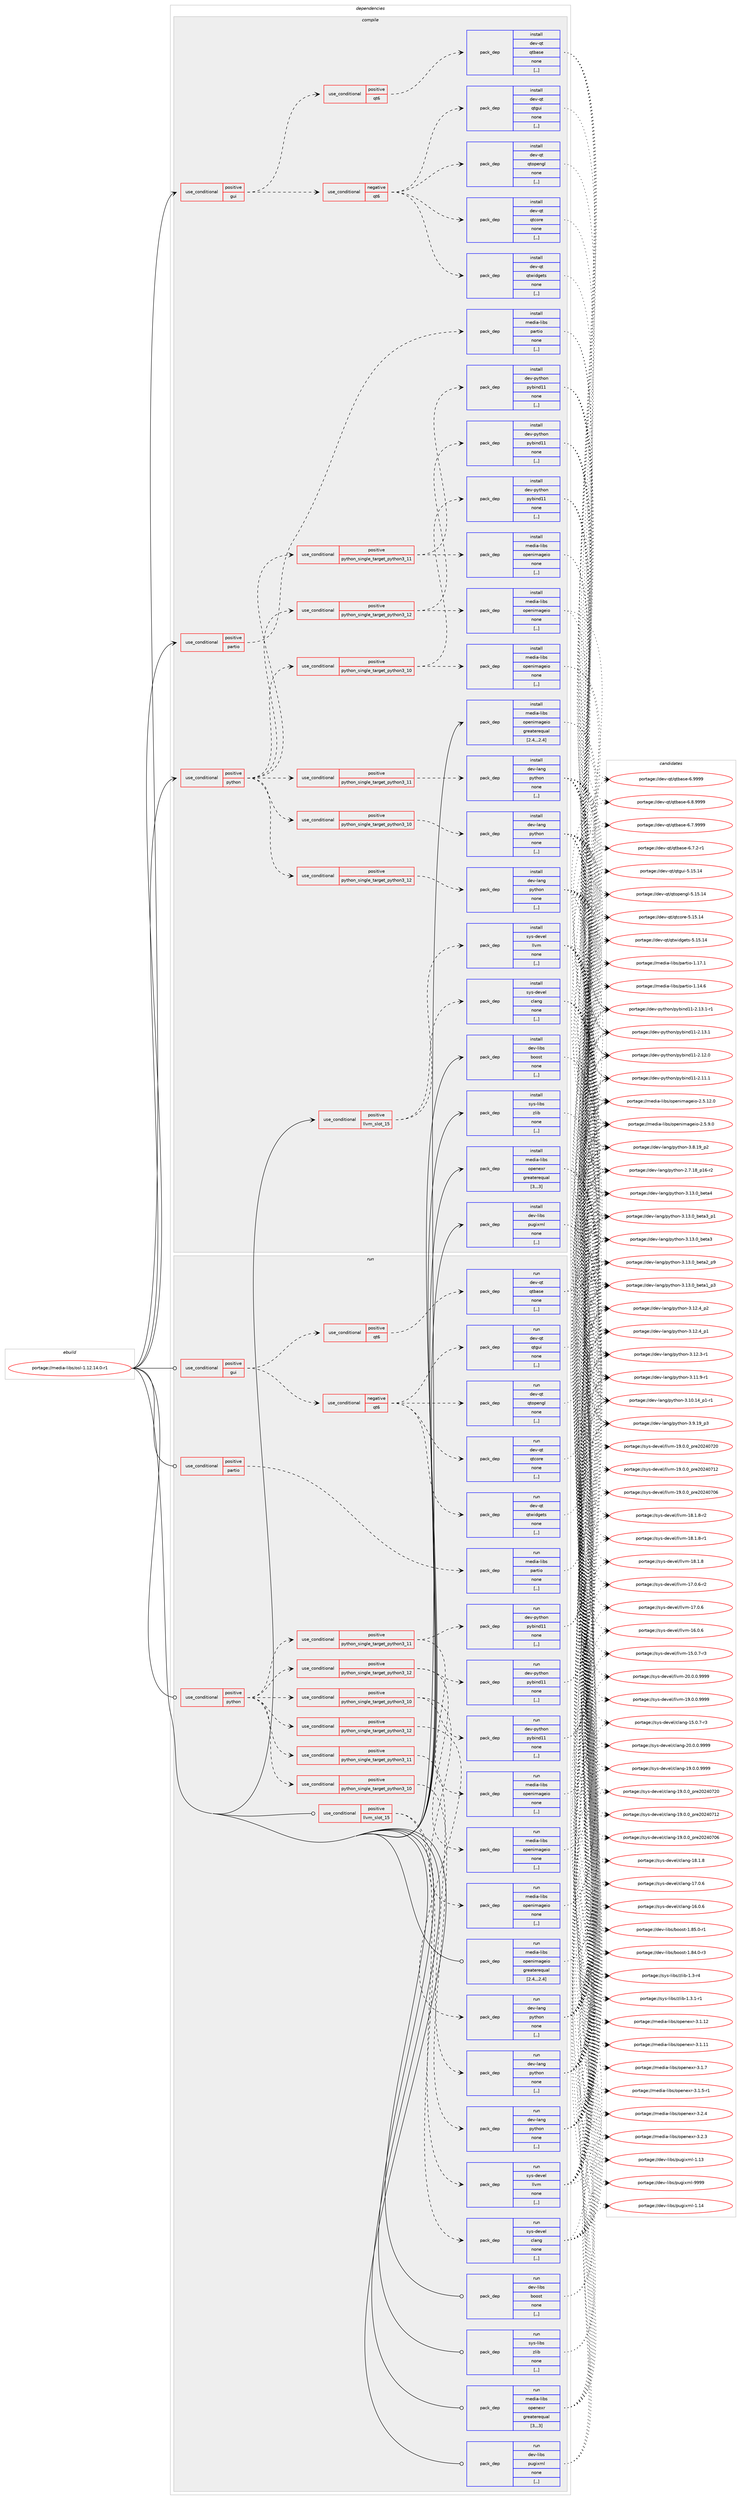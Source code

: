 digraph prolog {

# *************
# Graph options
# *************

newrank=true;
concentrate=true;
compound=true;
graph [rankdir=LR,fontname=Helvetica,fontsize=10,ranksep=1.5];#, ranksep=2.5, nodesep=0.2];
edge  [arrowhead=vee];
node  [fontname=Helvetica,fontsize=10];

# **********
# The ebuild
# **********

subgraph cluster_leftcol {
color=gray;
label=<<i>ebuild</i>>;
id [label="portage://media-libs/osl-1.12.14.0-r1", color=red, width=4, href="../media-libs/osl-1.12.14.0-r1.svg"];
}

# ****************
# The dependencies
# ****************

subgraph cluster_midcol {
color=gray;
label=<<i>dependencies</i>>;
subgraph cluster_compile {
fillcolor="#eeeeee";
style=filled;
label=<<i>compile</i>>;
subgraph cond77572 {
dependency305318 [label=<<TABLE BORDER="0" CELLBORDER="1" CELLSPACING="0" CELLPADDING="4"><TR><TD ROWSPAN="3" CELLPADDING="10">use_conditional</TD></TR><TR><TD>positive</TD></TR><TR><TD>gui</TD></TR></TABLE>>, shape=none, color=red];
subgraph cond77573 {
dependency305319 [label=<<TABLE BORDER="0" CELLBORDER="1" CELLSPACING="0" CELLPADDING="4"><TR><TD ROWSPAN="3" CELLPADDING="10">use_conditional</TD></TR><TR><TD>negative</TD></TR><TR><TD>qt6</TD></TR></TABLE>>, shape=none, color=red];
subgraph pack225365 {
dependency305320 [label=<<TABLE BORDER="0" CELLBORDER="1" CELLSPACING="0" CELLPADDING="4" WIDTH="220"><TR><TD ROWSPAN="6" CELLPADDING="30">pack_dep</TD></TR><TR><TD WIDTH="110">install</TD></TR><TR><TD>dev-qt</TD></TR><TR><TD>qtcore</TD></TR><TR><TD>none</TD></TR><TR><TD>[,,]</TD></TR></TABLE>>, shape=none, color=blue];
}
dependency305319:e -> dependency305320:w [weight=20,style="dashed",arrowhead="vee"];
subgraph pack225366 {
dependency305321 [label=<<TABLE BORDER="0" CELLBORDER="1" CELLSPACING="0" CELLPADDING="4" WIDTH="220"><TR><TD ROWSPAN="6" CELLPADDING="30">pack_dep</TD></TR><TR><TD WIDTH="110">install</TD></TR><TR><TD>dev-qt</TD></TR><TR><TD>qtgui</TD></TR><TR><TD>none</TD></TR><TR><TD>[,,]</TD></TR></TABLE>>, shape=none, color=blue];
}
dependency305319:e -> dependency305321:w [weight=20,style="dashed",arrowhead="vee"];
subgraph pack225367 {
dependency305322 [label=<<TABLE BORDER="0" CELLBORDER="1" CELLSPACING="0" CELLPADDING="4" WIDTH="220"><TR><TD ROWSPAN="6" CELLPADDING="30">pack_dep</TD></TR><TR><TD WIDTH="110">install</TD></TR><TR><TD>dev-qt</TD></TR><TR><TD>qtwidgets</TD></TR><TR><TD>none</TD></TR><TR><TD>[,,]</TD></TR></TABLE>>, shape=none, color=blue];
}
dependency305319:e -> dependency305322:w [weight=20,style="dashed",arrowhead="vee"];
subgraph pack225368 {
dependency305323 [label=<<TABLE BORDER="0" CELLBORDER="1" CELLSPACING="0" CELLPADDING="4" WIDTH="220"><TR><TD ROWSPAN="6" CELLPADDING="30">pack_dep</TD></TR><TR><TD WIDTH="110">install</TD></TR><TR><TD>dev-qt</TD></TR><TR><TD>qtopengl</TD></TR><TR><TD>none</TD></TR><TR><TD>[,,]</TD></TR></TABLE>>, shape=none, color=blue];
}
dependency305319:e -> dependency305323:w [weight=20,style="dashed",arrowhead="vee"];
}
dependency305318:e -> dependency305319:w [weight=20,style="dashed",arrowhead="vee"];
subgraph cond77574 {
dependency305324 [label=<<TABLE BORDER="0" CELLBORDER="1" CELLSPACING="0" CELLPADDING="4"><TR><TD ROWSPAN="3" CELLPADDING="10">use_conditional</TD></TR><TR><TD>positive</TD></TR><TR><TD>qt6</TD></TR></TABLE>>, shape=none, color=red];
subgraph pack225369 {
dependency305325 [label=<<TABLE BORDER="0" CELLBORDER="1" CELLSPACING="0" CELLPADDING="4" WIDTH="220"><TR><TD ROWSPAN="6" CELLPADDING="30">pack_dep</TD></TR><TR><TD WIDTH="110">install</TD></TR><TR><TD>dev-qt</TD></TR><TR><TD>qtbase</TD></TR><TR><TD>none</TD></TR><TR><TD>[,,]</TD></TR></TABLE>>, shape=none, color=blue];
}
dependency305324:e -> dependency305325:w [weight=20,style="dashed",arrowhead="vee"];
}
dependency305318:e -> dependency305324:w [weight=20,style="dashed",arrowhead="vee"];
}
id:e -> dependency305318:w [weight=20,style="solid",arrowhead="vee"];
subgraph cond77575 {
dependency305326 [label=<<TABLE BORDER="0" CELLBORDER="1" CELLSPACING="0" CELLPADDING="4"><TR><TD ROWSPAN="3" CELLPADDING="10">use_conditional</TD></TR><TR><TD>positive</TD></TR><TR><TD>llvm_slot_15</TD></TR></TABLE>>, shape=none, color=red];
subgraph pack225370 {
dependency305327 [label=<<TABLE BORDER="0" CELLBORDER="1" CELLSPACING="0" CELLPADDING="4" WIDTH="220"><TR><TD ROWSPAN="6" CELLPADDING="30">pack_dep</TD></TR><TR><TD WIDTH="110">install</TD></TR><TR><TD>sys-devel</TD></TR><TR><TD>clang</TD></TR><TR><TD>none</TD></TR><TR><TD>[,,]</TD></TR></TABLE>>, shape=none, color=blue];
}
dependency305326:e -> dependency305327:w [weight=20,style="dashed",arrowhead="vee"];
subgraph pack225371 {
dependency305328 [label=<<TABLE BORDER="0" CELLBORDER="1" CELLSPACING="0" CELLPADDING="4" WIDTH="220"><TR><TD ROWSPAN="6" CELLPADDING="30">pack_dep</TD></TR><TR><TD WIDTH="110">install</TD></TR><TR><TD>sys-devel</TD></TR><TR><TD>llvm</TD></TR><TR><TD>none</TD></TR><TR><TD>[,,]</TD></TR></TABLE>>, shape=none, color=blue];
}
dependency305326:e -> dependency305328:w [weight=20,style="dashed",arrowhead="vee"];
}
id:e -> dependency305326:w [weight=20,style="solid",arrowhead="vee"];
subgraph cond77576 {
dependency305329 [label=<<TABLE BORDER="0" CELLBORDER="1" CELLSPACING="0" CELLPADDING="4"><TR><TD ROWSPAN="3" CELLPADDING="10">use_conditional</TD></TR><TR><TD>positive</TD></TR><TR><TD>partio</TD></TR></TABLE>>, shape=none, color=red];
subgraph pack225372 {
dependency305330 [label=<<TABLE BORDER="0" CELLBORDER="1" CELLSPACING="0" CELLPADDING="4" WIDTH="220"><TR><TD ROWSPAN="6" CELLPADDING="30">pack_dep</TD></TR><TR><TD WIDTH="110">install</TD></TR><TR><TD>media-libs</TD></TR><TR><TD>partio</TD></TR><TR><TD>none</TD></TR><TR><TD>[,,]</TD></TR></TABLE>>, shape=none, color=blue];
}
dependency305329:e -> dependency305330:w [weight=20,style="dashed",arrowhead="vee"];
}
id:e -> dependency305329:w [weight=20,style="solid",arrowhead="vee"];
subgraph cond77577 {
dependency305331 [label=<<TABLE BORDER="0" CELLBORDER="1" CELLSPACING="0" CELLPADDING="4"><TR><TD ROWSPAN="3" CELLPADDING="10">use_conditional</TD></TR><TR><TD>positive</TD></TR><TR><TD>python</TD></TR></TABLE>>, shape=none, color=red];
subgraph cond77578 {
dependency305332 [label=<<TABLE BORDER="0" CELLBORDER="1" CELLSPACING="0" CELLPADDING="4"><TR><TD ROWSPAN="3" CELLPADDING="10">use_conditional</TD></TR><TR><TD>positive</TD></TR><TR><TD>python_single_target_python3_10</TD></TR></TABLE>>, shape=none, color=red];
subgraph pack225373 {
dependency305333 [label=<<TABLE BORDER="0" CELLBORDER="1" CELLSPACING="0" CELLPADDING="4" WIDTH="220"><TR><TD ROWSPAN="6" CELLPADDING="30">pack_dep</TD></TR><TR><TD WIDTH="110">install</TD></TR><TR><TD>dev-lang</TD></TR><TR><TD>python</TD></TR><TR><TD>none</TD></TR><TR><TD>[,,]</TD></TR></TABLE>>, shape=none, color=blue];
}
dependency305332:e -> dependency305333:w [weight=20,style="dashed",arrowhead="vee"];
}
dependency305331:e -> dependency305332:w [weight=20,style="dashed",arrowhead="vee"];
subgraph cond77579 {
dependency305334 [label=<<TABLE BORDER="0" CELLBORDER="1" CELLSPACING="0" CELLPADDING="4"><TR><TD ROWSPAN="3" CELLPADDING="10">use_conditional</TD></TR><TR><TD>positive</TD></TR><TR><TD>python_single_target_python3_11</TD></TR></TABLE>>, shape=none, color=red];
subgraph pack225374 {
dependency305335 [label=<<TABLE BORDER="0" CELLBORDER="1" CELLSPACING="0" CELLPADDING="4" WIDTH="220"><TR><TD ROWSPAN="6" CELLPADDING="30">pack_dep</TD></TR><TR><TD WIDTH="110">install</TD></TR><TR><TD>dev-lang</TD></TR><TR><TD>python</TD></TR><TR><TD>none</TD></TR><TR><TD>[,,]</TD></TR></TABLE>>, shape=none, color=blue];
}
dependency305334:e -> dependency305335:w [weight=20,style="dashed",arrowhead="vee"];
}
dependency305331:e -> dependency305334:w [weight=20,style="dashed",arrowhead="vee"];
subgraph cond77580 {
dependency305336 [label=<<TABLE BORDER="0" CELLBORDER="1" CELLSPACING="0" CELLPADDING="4"><TR><TD ROWSPAN="3" CELLPADDING="10">use_conditional</TD></TR><TR><TD>positive</TD></TR><TR><TD>python_single_target_python3_12</TD></TR></TABLE>>, shape=none, color=red];
subgraph pack225375 {
dependency305337 [label=<<TABLE BORDER="0" CELLBORDER="1" CELLSPACING="0" CELLPADDING="4" WIDTH="220"><TR><TD ROWSPAN="6" CELLPADDING="30">pack_dep</TD></TR><TR><TD WIDTH="110">install</TD></TR><TR><TD>dev-lang</TD></TR><TR><TD>python</TD></TR><TR><TD>none</TD></TR><TR><TD>[,,]</TD></TR></TABLE>>, shape=none, color=blue];
}
dependency305336:e -> dependency305337:w [weight=20,style="dashed",arrowhead="vee"];
}
dependency305331:e -> dependency305336:w [weight=20,style="dashed",arrowhead="vee"];
subgraph cond77581 {
dependency305338 [label=<<TABLE BORDER="0" CELLBORDER="1" CELLSPACING="0" CELLPADDING="4"><TR><TD ROWSPAN="3" CELLPADDING="10">use_conditional</TD></TR><TR><TD>positive</TD></TR><TR><TD>python_single_target_python3_10</TD></TR></TABLE>>, shape=none, color=red];
subgraph pack225376 {
dependency305339 [label=<<TABLE BORDER="0" CELLBORDER="1" CELLSPACING="0" CELLPADDING="4" WIDTH="220"><TR><TD ROWSPAN="6" CELLPADDING="30">pack_dep</TD></TR><TR><TD WIDTH="110">install</TD></TR><TR><TD>dev-python</TD></TR><TR><TD>pybind11</TD></TR><TR><TD>none</TD></TR><TR><TD>[,,]</TD></TR></TABLE>>, shape=none, color=blue];
}
dependency305338:e -> dependency305339:w [weight=20,style="dashed",arrowhead="vee"];
subgraph pack225377 {
dependency305340 [label=<<TABLE BORDER="0" CELLBORDER="1" CELLSPACING="0" CELLPADDING="4" WIDTH="220"><TR><TD ROWSPAN="6" CELLPADDING="30">pack_dep</TD></TR><TR><TD WIDTH="110">install</TD></TR><TR><TD>media-libs</TD></TR><TR><TD>openimageio</TD></TR><TR><TD>none</TD></TR><TR><TD>[,,]</TD></TR></TABLE>>, shape=none, color=blue];
}
dependency305338:e -> dependency305340:w [weight=20,style="dashed",arrowhead="vee"];
}
dependency305331:e -> dependency305338:w [weight=20,style="dashed",arrowhead="vee"];
subgraph cond77582 {
dependency305341 [label=<<TABLE BORDER="0" CELLBORDER="1" CELLSPACING="0" CELLPADDING="4"><TR><TD ROWSPAN="3" CELLPADDING="10">use_conditional</TD></TR><TR><TD>positive</TD></TR><TR><TD>python_single_target_python3_11</TD></TR></TABLE>>, shape=none, color=red];
subgraph pack225378 {
dependency305342 [label=<<TABLE BORDER="0" CELLBORDER="1" CELLSPACING="0" CELLPADDING="4" WIDTH="220"><TR><TD ROWSPAN="6" CELLPADDING="30">pack_dep</TD></TR><TR><TD WIDTH="110">install</TD></TR><TR><TD>dev-python</TD></TR><TR><TD>pybind11</TD></TR><TR><TD>none</TD></TR><TR><TD>[,,]</TD></TR></TABLE>>, shape=none, color=blue];
}
dependency305341:e -> dependency305342:w [weight=20,style="dashed",arrowhead="vee"];
subgraph pack225379 {
dependency305343 [label=<<TABLE BORDER="0" CELLBORDER="1" CELLSPACING="0" CELLPADDING="4" WIDTH="220"><TR><TD ROWSPAN="6" CELLPADDING="30">pack_dep</TD></TR><TR><TD WIDTH="110">install</TD></TR><TR><TD>media-libs</TD></TR><TR><TD>openimageio</TD></TR><TR><TD>none</TD></TR><TR><TD>[,,]</TD></TR></TABLE>>, shape=none, color=blue];
}
dependency305341:e -> dependency305343:w [weight=20,style="dashed",arrowhead="vee"];
}
dependency305331:e -> dependency305341:w [weight=20,style="dashed",arrowhead="vee"];
subgraph cond77583 {
dependency305344 [label=<<TABLE BORDER="0" CELLBORDER="1" CELLSPACING="0" CELLPADDING="4"><TR><TD ROWSPAN="3" CELLPADDING="10">use_conditional</TD></TR><TR><TD>positive</TD></TR><TR><TD>python_single_target_python3_12</TD></TR></TABLE>>, shape=none, color=red];
subgraph pack225380 {
dependency305345 [label=<<TABLE BORDER="0" CELLBORDER="1" CELLSPACING="0" CELLPADDING="4" WIDTH="220"><TR><TD ROWSPAN="6" CELLPADDING="30">pack_dep</TD></TR><TR><TD WIDTH="110">install</TD></TR><TR><TD>dev-python</TD></TR><TR><TD>pybind11</TD></TR><TR><TD>none</TD></TR><TR><TD>[,,]</TD></TR></TABLE>>, shape=none, color=blue];
}
dependency305344:e -> dependency305345:w [weight=20,style="dashed",arrowhead="vee"];
subgraph pack225381 {
dependency305346 [label=<<TABLE BORDER="0" CELLBORDER="1" CELLSPACING="0" CELLPADDING="4" WIDTH="220"><TR><TD ROWSPAN="6" CELLPADDING="30">pack_dep</TD></TR><TR><TD WIDTH="110">install</TD></TR><TR><TD>media-libs</TD></TR><TR><TD>openimageio</TD></TR><TR><TD>none</TD></TR><TR><TD>[,,]</TD></TR></TABLE>>, shape=none, color=blue];
}
dependency305344:e -> dependency305346:w [weight=20,style="dashed",arrowhead="vee"];
}
dependency305331:e -> dependency305344:w [weight=20,style="dashed",arrowhead="vee"];
}
id:e -> dependency305331:w [weight=20,style="solid",arrowhead="vee"];
subgraph pack225382 {
dependency305347 [label=<<TABLE BORDER="0" CELLBORDER="1" CELLSPACING="0" CELLPADDING="4" WIDTH="220"><TR><TD ROWSPAN="6" CELLPADDING="30">pack_dep</TD></TR><TR><TD WIDTH="110">install</TD></TR><TR><TD>dev-libs</TD></TR><TR><TD>boost</TD></TR><TR><TD>none</TD></TR><TR><TD>[,,]</TD></TR></TABLE>>, shape=none, color=blue];
}
id:e -> dependency305347:w [weight=20,style="solid",arrowhead="vee"];
subgraph pack225383 {
dependency305348 [label=<<TABLE BORDER="0" CELLBORDER="1" CELLSPACING="0" CELLPADDING="4" WIDTH="220"><TR><TD ROWSPAN="6" CELLPADDING="30">pack_dep</TD></TR><TR><TD WIDTH="110">install</TD></TR><TR><TD>dev-libs</TD></TR><TR><TD>pugixml</TD></TR><TR><TD>none</TD></TR><TR><TD>[,,]</TD></TR></TABLE>>, shape=none, color=blue];
}
id:e -> dependency305348:w [weight=20,style="solid",arrowhead="vee"];
subgraph pack225384 {
dependency305349 [label=<<TABLE BORDER="0" CELLBORDER="1" CELLSPACING="0" CELLPADDING="4" WIDTH="220"><TR><TD ROWSPAN="6" CELLPADDING="30">pack_dep</TD></TR><TR><TD WIDTH="110">install</TD></TR><TR><TD>media-libs</TD></TR><TR><TD>openexr</TD></TR><TR><TD>greaterequal</TD></TR><TR><TD>[3,,,3]</TD></TR></TABLE>>, shape=none, color=blue];
}
id:e -> dependency305349:w [weight=20,style="solid",arrowhead="vee"];
subgraph pack225385 {
dependency305350 [label=<<TABLE BORDER="0" CELLBORDER="1" CELLSPACING="0" CELLPADDING="4" WIDTH="220"><TR><TD ROWSPAN="6" CELLPADDING="30">pack_dep</TD></TR><TR><TD WIDTH="110">install</TD></TR><TR><TD>media-libs</TD></TR><TR><TD>openimageio</TD></TR><TR><TD>greaterequal</TD></TR><TR><TD>[2.4,,,2.4]</TD></TR></TABLE>>, shape=none, color=blue];
}
id:e -> dependency305350:w [weight=20,style="solid",arrowhead="vee"];
subgraph pack225386 {
dependency305351 [label=<<TABLE BORDER="0" CELLBORDER="1" CELLSPACING="0" CELLPADDING="4" WIDTH="220"><TR><TD ROWSPAN="6" CELLPADDING="30">pack_dep</TD></TR><TR><TD WIDTH="110">install</TD></TR><TR><TD>sys-libs</TD></TR><TR><TD>zlib</TD></TR><TR><TD>none</TD></TR><TR><TD>[,,]</TD></TR></TABLE>>, shape=none, color=blue];
}
id:e -> dependency305351:w [weight=20,style="solid",arrowhead="vee"];
}
subgraph cluster_compileandrun {
fillcolor="#eeeeee";
style=filled;
label=<<i>compile and run</i>>;
}
subgraph cluster_run {
fillcolor="#eeeeee";
style=filled;
label=<<i>run</i>>;
subgraph cond77584 {
dependency305352 [label=<<TABLE BORDER="0" CELLBORDER="1" CELLSPACING="0" CELLPADDING="4"><TR><TD ROWSPAN="3" CELLPADDING="10">use_conditional</TD></TR><TR><TD>positive</TD></TR><TR><TD>gui</TD></TR></TABLE>>, shape=none, color=red];
subgraph cond77585 {
dependency305353 [label=<<TABLE BORDER="0" CELLBORDER="1" CELLSPACING="0" CELLPADDING="4"><TR><TD ROWSPAN="3" CELLPADDING="10">use_conditional</TD></TR><TR><TD>negative</TD></TR><TR><TD>qt6</TD></TR></TABLE>>, shape=none, color=red];
subgraph pack225387 {
dependency305354 [label=<<TABLE BORDER="0" CELLBORDER="1" CELLSPACING="0" CELLPADDING="4" WIDTH="220"><TR><TD ROWSPAN="6" CELLPADDING="30">pack_dep</TD></TR><TR><TD WIDTH="110">run</TD></TR><TR><TD>dev-qt</TD></TR><TR><TD>qtcore</TD></TR><TR><TD>none</TD></TR><TR><TD>[,,]</TD></TR></TABLE>>, shape=none, color=blue];
}
dependency305353:e -> dependency305354:w [weight=20,style="dashed",arrowhead="vee"];
subgraph pack225388 {
dependency305355 [label=<<TABLE BORDER="0" CELLBORDER="1" CELLSPACING="0" CELLPADDING="4" WIDTH="220"><TR><TD ROWSPAN="6" CELLPADDING="30">pack_dep</TD></TR><TR><TD WIDTH="110">run</TD></TR><TR><TD>dev-qt</TD></TR><TR><TD>qtgui</TD></TR><TR><TD>none</TD></TR><TR><TD>[,,]</TD></TR></TABLE>>, shape=none, color=blue];
}
dependency305353:e -> dependency305355:w [weight=20,style="dashed",arrowhead="vee"];
subgraph pack225389 {
dependency305356 [label=<<TABLE BORDER="0" CELLBORDER="1" CELLSPACING="0" CELLPADDING="4" WIDTH="220"><TR><TD ROWSPAN="6" CELLPADDING="30">pack_dep</TD></TR><TR><TD WIDTH="110">run</TD></TR><TR><TD>dev-qt</TD></TR><TR><TD>qtwidgets</TD></TR><TR><TD>none</TD></TR><TR><TD>[,,]</TD></TR></TABLE>>, shape=none, color=blue];
}
dependency305353:e -> dependency305356:w [weight=20,style="dashed",arrowhead="vee"];
subgraph pack225390 {
dependency305357 [label=<<TABLE BORDER="0" CELLBORDER="1" CELLSPACING="0" CELLPADDING="4" WIDTH="220"><TR><TD ROWSPAN="6" CELLPADDING="30">pack_dep</TD></TR><TR><TD WIDTH="110">run</TD></TR><TR><TD>dev-qt</TD></TR><TR><TD>qtopengl</TD></TR><TR><TD>none</TD></TR><TR><TD>[,,]</TD></TR></TABLE>>, shape=none, color=blue];
}
dependency305353:e -> dependency305357:w [weight=20,style="dashed",arrowhead="vee"];
}
dependency305352:e -> dependency305353:w [weight=20,style="dashed",arrowhead="vee"];
subgraph cond77586 {
dependency305358 [label=<<TABLE BORDER="0" CELLBORDER="1" CELLSPACING="0" CELLPADDING="4"><TR><TD ROWSPAN="3" CELLPADDING="10">use_conditional</TD></TR><TR><TD>positive</TD></TR><TR><TD>qt6</TD></TR></TABLE>>, shape=none, color=red];
subgraph pack225391 {
dependency305359 [label=<<TABLE BORDER="0" CELLBORDER="1" CELLSPACING="0" CELLPADDING="4" WIDTH="220"><TR><TD ROWSPAN="6" CELLPADDING="30">pack_dep</TD></TR><TR><TD WIDTH="110">run</TD></TR><TR><TD>dev-qt</TD></TR><TR><TD>qtbase</TD></TR><TR><TD>none</TD></TR><TR><TD>[,,]</TD></TR></TABLE>>, shape=none, color=blue];
}
dependency305358:e -> dependency305359:w [weight=20,style="dashed",arrowhead="vee"];
}
dependency305352:e -> dependency305358:w [weight=20,style="dashed",arrowhead="vee"];
}
id:e -> dependency305352:w [weight=20,style="solid",arrowhead="odot"];
subgraph cond77587 {
dependency305360 [label=<<TABLE BORDER="0" CELLBORDER="1" CELLSPACING="0" CELLPADDING="4"><TR><TD ROWSPAN="3" CELLPADDING="10">use_conditional</TD></TR><TR><TD>positive</TD></TR><TR><TD>llvm_slot_15</TD></TR></TABLE>>, shape=none, color=red];
subgraph pack225392 {
dependency305361 [label=<<TABLE BORDER="0" CELLBORDER="1" CELLSPACING="0" CELLPADDING="4" WIDTH="220"><TR><TD ROWSPAN="6" CELLPADDING="30">pack_dep</TD></TR><TR><TD WIDTH="110">run</TD></TR><TR><TD>sys-devel</TD></TR><TR><TD>clang</TD></TR><TR><TD>none</TD></TR><TR><TD>[,,]</TD></TR></TABLE>>, shape=none, color=blue];
}
dependency305360:e -> dependency305361:w [weight=20,style="dashed",arrowhead="vee"];
subgraph pack225393 {
dependency305362 [label=<<TABLE BORDER="0" CELLBORDER="1" CELLSPACING="0" CELLPADDING="4" WIDTH="220"><TR><TD ROWSPAN="6" CELLPADDING="30">pack_dep</TD></TR><TR><TD WIDTH="110">run</TD></TR><TR><TD>sys-devel</TD></TR><TR><TD>llvm</TD></TR><TR><TD>none</TD></TR><TR><TD>[,,]</TD></TR></TABLE>>, shape=none, color=blue];
}
dependency305360:e -> dependency305362:w [weight=20,style="dashed",arrowhead="vee"];
}
id:e -> dependency305360:w [weight=20,style="solid",arrowhead="odot"];
subgraph cond77588 {
dependency305363 [label=<<TABLE BORDER="0" CELLBORDER="1" CELLSPACING="0" CELLPADDING="4"><TR><TD ROWSPAN="3" CELLPADDING="10">use_conditional</TD></TR><TR><TD>positive</TD></TR><TR><TD>partio</TD></TR></TABLE>>, shape=none, color=red];
subgraph pack225394 {
dependency305364 [label=<<TABLE BORDER="0" CELLBORDER="1" CELLSPACING="0" CELLPADDING="4" WIDTH="220"><TR><TD ROWSPAN="6" CELLPADDING="30">pack_dep</TD></TR><TR><TD WIDTH="110">run</TD></TR><TR><TD>media-libs</TD></TR><TR><TD>partio</TD></TR><TR><TD>none</TD></TR><TR><TD>[,,]</TD></TR></TABLE>>, shape=none, color=blue];
}
dependency305363:e -> dependency305364:w [weight=20,style="dashed",arrowhead="vee"];
}
id:e -> dependency305363:w [weight=20,style="solid",arrowhead="odot"];
subgraph cond77589 {
dependency305365 [label=<<TABLE BORDER="0" CELLBORDER="1" CELLSPACING="0" CELLPADDING="4"><TR><TD ROWSPAN="3" CELLPADDING="10">use_conditional</TD></TR><TR><TD>positive</TD></TR><TR><TD>python</TD></TR></TABLE>>, shape=none, color=red];
subgraph cond77590 {
dependency305366 [label=<<TABLE BORDER="0" CELLBORDER="1" CELLSPACING="0" CELLPADDING="4"><TR><TD ROWSPAN="3" CELLPADDING="10">use_conditional</TD></TR><TR><TD>positive</TD></TR><TR><TD>python_single_target_python3_10</TD></TR></TABLE>>, shape=none, color=red];
subgraph pack225395 {
dependency305367 [label=<<TABLE BORDER="0" CELLBORDER="1" CELLSPACING="0" CELLPADDING="4" WIDTH="220"><TR><TD ROWSPAN="6" CELLPADDING="30">pack_dep</TD></TR><TR><TD WIDTH="110">run</TD></TR><TR><TD>dev-lang</TD></TR><TR><TD>python</TD></TR><TR><TD>none</TD></TR><TR><TD>[,,]</TD></TR></TABLE>>, shape=none, color=blue];
}
dependency305366:e -> dependency305367:w [weight=20,style="dashed",arrowhead="vee"];
}
dependency305365:e -> dependency305366:w [weight=20,style="dashed",arrowhead="vee"];
subgraph cond77591 {
dependency305368 [label=<<TABLE BORDER="0" CELLBORDER="1" CELLSPACING="0" CELLPADDING="4"><TR><TD ROWSPAN="3" CELLPADDING="10">use_conditional</TD></TR><TR><TD>positive</TD></TR><TR><TD>python_single_target_python3_11</TD></TR></TABLE>>, shape=none, color=red];
subgraph pack225396 {
dependency305369 [label=<<TABLE BORDER="0" CELLBORDER="1" CELLSPACING="0" CELLPADDING="4" WIDTH="220"><TR><TD ROWSPAN="6" CELLPADDING="30">pack_dep</TD></TR><TR><TD WIDTH="110">run</TD></TR><TR><TD>dev-lang</TD></TR><TR><TD>python</TD></TR><TR><TD>none</TD></TR><TR><TD>[,,]</TD></TR></TABLE>>, shape=none, color=blue];
}
dependency305368:e -> dependency305369:w [weight=20,style="dashed",arrowhead="vee"];
}
dependency305365:e -> dependency305368:w [weight=20,style="dashed",arrowhead="vee"];
subgraph cond77592 {
dependency305370 [label=<<TABLE BORDER="0" CELLBORDER="1" CELLSPACING="0" CELLPADDING="4"><TR><TD ROWSPAN="3" CELLPADDING="10">use_conditional</TD></TR><TR><TD>positive</TD></TR><TR><TD>python_single_target_python3_12</TD></TR></TABLE>>, shape=none, color=red];
subgraph pack225397 {
dependency305371 [label=<<TABLE BORDER="0" CELLBORDER="1" CELLSPACING="0" CELLPADDING="4" WIDTH="220"><TR><TD ROWSPAN="6" CELLPADDING="30">pack_dep</TD></TR><TR><TD WIDTH="110">run</TD></TR><TR><TD>dev-lang</TD></TR><TR><TD>python</TD></TR><TR><TD>none</TD></TR><TR><TD>[,,]</TD></TR></TABLE>>, shape=none, color=blue];
}
dependency305370:e -> dependency305371:w [weight=20,style="dashed",arrowhead="vee"];
}
dependency305365:e -> dependency305370:w [weight=20,style="dashed",arrowhead="vee"];
subgraph cond77593 {
dependency305372 [label=<<TABLE BORDER="0" CELLBORDER="1" CELLSPACING="0" CELLPADDING="4"><TR><TD ROWSPAN="3" CELLPADDING="10">use_conditional</TD></TR><TR><TD>positive</TD></TR><TR><TD>python_single_target_python3_10</TD></TR></TABLE>>, shape=none, color=red];
subgraph pack225398 {
dependency305373 [label=<<TABLE BORDER="0" CELLBORDER="1" CELLSPACING="0" CELLPADDING="4" WIDTH="220"><TR><TD ROWSPAN="6" CELLPADDING="30">pack_dep</TD></TR><TR><TD WIDTH="110">run</TD></TR><TR><TD>dev-python</TD></TR><TR><TD>pybind11</TD></TR><TR><TD>none</TD></TR><TR><TD>[,,]</TD></TR></TABLE>>, shape=none, color=blue];
}
dependency305372:e -> dependency305373:w [weight=20,style="dashed",arrowhead="vee"];
subgraph pack225399 {
dependency305374 [label=<<TABLE BORDER="0" CELLBORDER="1" CELLSPACING="0" CELLPADDING="4" WIDTH="220"><TR><TD ROWSPAN="6" CELLPADDING="30">pack_dep</TD></TR><TR><TD WIDTH="110">run</TD></TR><TR><TD>media-libs</TD></TR><TR><TD>openimageio</TD></TR><TR><TD>none</TD></TR><TR><TD>[,,]</TD></TR></TABLE>>, shape=none, color=blue];
}
dependency305372:e -> dependency305374:w [weight=20,style="dashed",arrowhead="vee"];
}
dependency305365:e -> dependency305372:w [weight=20,style="dashed",arrowhead="vee"];
subgraph cond77594 {
dependency305375 [label=<<TABLE BORDER="0" CELLBORDER="1" CELLSPACING="0" CELLPADDING="4"><TR><TD ROWSPAN="3" CELLPADDING="10">use_conditional</TD></TR><TR><TD>positive</TD></TR><TR><TD>python_single_target_python3_11</TD></TR></TABLE>>, shape=none, color=red];
subgraph pack225400 {
dependency305376 [label=<<TABLE BORDER="0" CELLBORDER="1" CELLSPACING="0" CELLPADDING="4" WIDTH="220"><TR><TD ROWSPAN="6" CELLPADDING="30">pack_dep</TD></TR><TR><TD WIDTH="110">run</TD></TR><TR><TD>dev-python</TD></TR><TR><TD>pybind11</TD></TR><TR><TD>none</TD></TR><TR><TD>[,,]</TD></TR></TABLE>>, shape=none, color=blue];
}
dependency305375:e -> dependency305376:w [weight=20,style="dashed",arrowhead="vee"];
subgraph pack225401 {
dependency305377 [label=<<TABLE BORDER="0" CELLBORDER="1" CELLSPACING="0" CELLPADDING="4" WIDTH="220"><TR><TD ROWSPAN="6" CELLPADDING="30">pack_dep</TD></TR><TR><TD WIDTH="110">run</TD></TR><TR><TD>media-libs</TD></TR><TR><TD>openimageio</TD></TR><TR><TD>none</TD></TR><TR><TD>[,,]</TD></TR></TABLE>>, shape=none, color=blue];
}
dependency305375:e -> dependency305377:w [weight=20,style="dashed",arrowhead="vee"];
}
dependency305365:e -> dependency305375:w [weight=20,style="dashed",arrowhead="vee"];
subgraph cond77595 {
dependency305378 [label=<<TABLE BORDER="0" CELLBORDER="1" CELLSPACING="0" CELLPADDING="4"><TR><TD ROWSPAN="3" CELLPADDING="10">use_conditional</TD></TR><TR><TD>positive</TD></TR><TR><TD>python_single_target_python3_12</TD></TR></TABLE>>, shape=none, color=red];
subgraph pack225402 {
dependency305379 [label=<<TABLE BORDER="0" CELLBORDER="1" CELLSPACING="0" CELLPADDING="4" WIDTH="220"><TR><TD ROWSPAN="6" CELLPADDING="30">pack_dep</TD></TR><TR><TD WIDTH="110">run</TD></TR><TR><TD>dev-python</TD></TR><TR><TD>pybind11</TD></TR><TR><TD>none</TD></TR><TR><TD>[,,]</TD></TR></TABLE>>, shape=none, color=blue];
}
dependency305378:e -> dependency305379:w [weight=20,style="dashed",arrowhead="vee"];
subgraph pack225403 {
dependency305380 [label=<<TABLE BORDER="0" CELLBORDER="1" CELLSPACING="0" CELLPADDING="4" WIDTH="220"><TR><TD ROWSPAN="6" CELLPADDING="30">pack_dep</TD></TR><TR><TD WIDTH="110">run</TD></TR><TR><TD>media-libs</TD></TR><TR><TD>openimageio</TD></TR><TR><TD>none</TD></TR><TR><TD>[,,]</TD></TR></TABLE>>, shape=none, color=blue];
}
dependency305378:e -> dependency305380:w [weight=20,style="dashed",arrowhead="vee"];
}
dependency305365:e -> dependency305378:w [weight=20,style="dashed",arrowhead="vee"];
}
id:e -> dependency305365:w [weight=20,style="solid",arrowhead="odot"];
subgraph pack225404 {
dependency305381 [label=<<TABLE BORDER="0" CELLBORDER="1" CELLSPACING="0" CELLPADDING="4" WIDTH="220"><TR><TD ROWSPAN="6" CELLPADDING="30">pack_dep</TD></TR><TR><TD WIDTH="110">run</TD></TR><TR><TD>dev-libs</TD></TR><TR><TD>boost</TD></TR><TR><TD>none</TD></TR><TR><TD>[,,]</TD></TR></TABLE>>, shape=none, color=blue];
}
id:e -> dependency305381:w [weight=20,style="solid",arrowhead="odot"];
subgraph pack225405 {
dependency305382 [label=<<TABLE BORDER="0" CELLBORDER="1" CELLSPACING="0" CELLPADDING="4" WIDTH="220"><TR><TD ROWSPAN="6" CELLPADDING="30">pack_dep</TD></TR><TR><TD WIDTH="110">run</TD></TR><TR><TD>dev-libs</TD></TR><TR><TD>pugixml</TD></TR><TR><TD>none</TD></TR><TR><TD>[,,]</TD></TR></TABLE>>, shape=none, color=blue];
}
id:e -> dependency305382:w [weight=20,style="solid",arrowhead="odot"];
subgraph pack225406 {
dependency305383 [label=<<TABLE BORDER="0" CELLBORDER="1" CELLSPACING="0" CELLPADDING="4" WIDTH="220"><TR><TD ROWSPAN="6" CELLPADDING="30">pack_dep</TD></TR><TR><TD WIDTH="110">run</TD></TR><TR><TD>media-libs</TD></TR><TR><TD>openexr</TD></TR><TR><TD>greaterequal</TD></TR><TR><TD>[3,,,3]</TD></TR></TABLE>>, shape=none, color=blue];
}
id:e -> dependency305383:w [weight=20,style="solid",arrowhead="odot"];
subgraph pack225407 {
dependency305384 [label=<<TABLE BORDER="0" CELLBORDER="1" CELLSPACING="0" CELLPADDING="4" WIDTH="220"><TR><TD ROWSPAN="6" CELLPADDING="30">pack_dep</TD></TR><TR><TD WIDTH="110">run</TD></TR><TR><TD>media-libs</TD></TR><TR><TD>openimageio</TD></TR><TR><TD>greaterequal</TD></TR><TR><TD>[2.4,,,2.4]</TD></TR></TABLE>>, shape=none, color=blue];
}
id:e -> dependency305384:w [weight=20,style="solid",arrowhead="odot"];
subgraph pack225408 {
dependency305385 [label=<<TABLE BORDER="0" CELLBORDER="1" CELLSPACING="0" CELLPADDING="4" WIDTH="220"><TR><TD ROWSPAN="6" CELLPADDING="30">pack_dep</TD></TR><TR><TD WIDTH="110">run</TD></TR><TR><TD>sys-libs</TD></TR><TR><TD>zlib</TD></TR><TR><TD>none</TD></TR><TR><TD>[,,]</TD></TR></TABLE>>, shape=none, color=blue];
}
id:e -> dependency305385:w [weight=20,style="solid",arrowhead="odot"];
}
}

# **************
# The candidates
# **************

subgraph cluster_choices {
rank=same;
color=gray;
label=<<i>candidates</i>>;

subgraph choice225365 {
color=black;
nodesep=1;
choice1001011184511311647113116991111141014553464953464952 [label="portage://dev-qt/qtcore-5.15.14", color=red, width=4,href="../dev-qt/qtcore-5.15.14.svg"];
dependency305320:e -> choice1001011184511311647113116991111141014553464953464952:w [style=dotted,weight="100"];
}
subgraph choice225366 {
color=black;
nodesep=1;
choice10010111845113116471131161031171054553464953464952 [label="portage://dev-qt/qtgui-5.15.14", color=red, width=4,href="../dev-qt/qtgui-5.15.14.svg"];
dependency305321:e -> choice10010111845113116471131161031171054553464953464952:w [style=dotted,weight="100"];
}
subgraph choice225367 {
color=black;
nodesep=1;
choice10010111845113116471131161191051001031011161154553464953464952 [label="portage://dev-qt/qtwidgets-5.15.14", color=red, width=4,href="../dev-qt/qtwidgets-5.15.14.svg"];
dependency305322:e -> choice10010111845113116471131161191051001031011161154553464953464952:w [style=dotted,weight="100"];
}
subgraph choice225368 {
color=black;
nodesep=1;
choice10010111845113116471131161111121011101031084553464953464952 [label="portage://dev-qt/qtopengl-5.15.14", color=red, width=4,href="../dev-qt/qtopengl-5.15.14.svg"];
dependency305323:e -> choice10010111845113116471131161111121011101031084553464953464952:w [style=dotted,weight="100"];
}
subgraph choice225369 {
color=black;
nodesep=1;
choice1001011184511311647113116989711510145544657575757 [label="portage://dev-qt/qtbase-6.9999", color=red, width=4,href="../dev-qt/qtbase-6.9999.svg"];
choice10010111845113116471131169897115101455446564657575757 [label="portage://dev-qt/qtbase-6.8.9999", color=red, width=4,href="../dev-qt/qtbase-6.8.9999.svg"];
choice10010111845113116471131169897115101455446554657575757 [label="portage://dev-qt/qtbase-6.7.9999", color=red, width=4,href="../dev-qt/qtbase-6.7.9999.svg"];
choice100101118451131164711311698971151014554465546504511449 [label="portage://dev-qt/qtbase-6.7.2-r1", color=red, width=4,href="../dev-qt/qtbase-6.7.2-r1.svg"];
dependency305325:e -> choice1001011184511311647113116989711510145544657575757:w [style=dotted,weight="100"];
dependency305325:e -> choice10010111845113116471131169897115101455446564657575757:w [style=dotted,weight="100"];
dependency305325:e -> choice10010111845113116471131169897115101455446554657575757:w [style=dotted,weight="100"];
dependency305325:e -> choice100101118451131164711311698971151014554465546504511449:w [style=dotted,weight="100"];
}
subgraph choice225370 {
color=black;
nodesep=1;
choice11512111545100101118101108479910897110103455048464846484657575757 [label="portage://sys-devel/clang-20.0.0.9999", color=red, width=4,href="../sys-devel/clang-20.0.0.9999.svg"];
choice11512111545100101118101108479910897110103454957464846484657575757 [label="portage://sys-devel/clang-19.0.0.9999", color=red, width=4,href="../sys-devel/clang-19.0.0.9999.svg"];
choice1151211154510010111810110847991089711010345495746484648951121141015048505248555048 [label="portage://sys-devel/clang-19.0.0_pre20240720", color=red, width=4,href="../sys-devel/clang-19.0.0_pre20240720.svg"];
choice1151211154510010111810110847991089711010345495746484648951121141015048505248554950 [label="portage://sys-devel/clang-19.0.0_pre20240712", color=red, width=4,href="../sys-devel/clang-19.0.0_pre20240712.svg"];
choice1151211154510010111810110847991089711010345495746484648951121141015048505248554854 [label="portage://sys-devel/clang-19.0.0_pre20240706", color=red, width=4,href="../sys-devel/clang-19.0.0_pre20240706.svg"];
choice1151211154510010111810110847991089711010345495646494656 [label="portage://sys-devel/clang-18.1.8", color=red, width=4,href="../sys-devel/clang-18.1.8.svg"];
choice1151211154510010111810110847991089711010345495546484654 [label="portage://sys-devel/clang-17.0.6", color=red, width=4,href="../sys-devel/clang-17.0.6.svg"];
choice1151211154510010111810110847991089711010345495446484654 [label="portage://sys-devel/clang-16.0.6", color=red, width=4,href="../sys-devel/clang-16.0.6.svg"];
choice11512111545100101118101108479910897110103454953464846554511451 [label="portage://sys-devel/clang-15.0.7-r3", color=red, width=4,href="../sys-devel/clang-15.0.7-r3.svg"];
dependency305327:e -> choice11512111545100101118101108479910897110103455048464846484657575757:w [style=dotted,weight="100"];
dependency305327:e -> choice11512111545100101118101108479910897110103454957464846484657575757:w [style=dotted,weight="100"];
dependency305327:e -> choice1151211154510010111810110847991089711010345495746484648951121141015048505248555048:w [style=dotted,weight="100"];
dependency305327:e -> choice1151211154510010111810110847991089711010345495746484648951121141015048505248554950:w [style=dotted,weight="100"];
dependency305327:e -> choice1151211154510010111810110847991089711010345495746484648951121141015048505248554854:w [style=dotted,weight="100"];
dependency305327:e -> choice1151211154510010111810110847991089711010345495646494656:w [style=dotted,weight="100"];
dependency305327:e -> choice1151211154510010111810110847991089711010345495546484654:w [style=dotted,weight="100"];
dependency305327:e -> choice1151211154510010111810110847991089711010345495446484654:w [style=dotted,weight="100"];
dependency305327:e -> choice11512111545100101118101108479910897110103454953464846554511451:w [style=dotted,weight="100"];
}
subgraph choice225371 {
color=black;
nodesep=1;
choice1151211154510010111810110847108108118109455048464846484657575757 [label="portage://sys-devel/llvm-20.0.0.9999", color=red, width=4,href="../sys-devel/llvm-20.0.0.9999.svg"];
choice1151211154510010111810110847108108118109454957464846484657575757 [label="portage://sys-devel/llvm-19.0.0.9999", color=red, width=4,href="../sys-devel/llvm-19.0.0.9999.svg"];
choice115121115451001011181011084710810811810945495746484648951121141015048505248555048 [label="portage://sys-devel/llvm-19.0.0_pre20240720", color=red, width=4,href="../sys-devel/llvm-19.0.0_pre20240720.svg"];
choice115121115451001011181011084710810811810945495746484648951121141015048505248554950 [label="portage://sys-devel/llvm-19.0.0_pre20240712", color=red, width=4,href="../sys-devel/llvm-19.0.0_pre20240712.svg"];
choice115121115451001011181011084710810811810945495746484648951121141015048505248554854 [label="portage://sys-devel/llvm-19.0.0_pre20240706", color=red, width=4,href="../sys-devel/llvm-19.0.0_pre20240706.svg"];
choice1151211154510010111810110847108108118109454956464946564511450 [label="portage://sys-devel/llvm-18.1.8-r2", color=red, width=4,href="../sys-devel/llvm-18.1.8-r2.svg"];
choice1151211154510010111810110847108108118109454956464946564511449 [label="portage://sys-devel/llvm-18.1.8-r1", color=red, width=4,href="../sys-devel/llvm-18.1.8-r1.svg"];
choice115121115451001011181011084710810811810945495646494656 [label="portage://sys-devel/llvm-18.1.8", color=red, width=4,href="../sys-devel/llvm-18.1.8.svg"];
choice1151211154510010111810110847108108118109454955464846544511450 [label="portage://sys-devel/llvm-17.0.6-r2", color=red, width=4,href="../sys-devel/llvm-17.0.6-r2.svg"];
choice115121115451001011181011084710810811810945495546484654 [label="portage://sys-devel/llvm-17.0.6", color=red, width=4,href="../sys-devel/llvm-17.0.6.svg"];
choice115121115451001011181011084710810811810945495446484654 [label="portage://sys-devel/llvm-16.0.6", color=red, width=4,href="../sys-devel/llvm-16.0.6.svg"];
choice1151211154510010111810110847108108118109454953464846554511451 [label="portage://sys-devel/llvm-15.0.7-r3", color=red, width=4,href="../sys-devel/llvm-15.0.7-r3.svg"];
dependency305328:e -> choice1151211154510010111810110847108108118109455048464846484657575757:w [style=dotted,weight="100"];
dependency305328:e -> choice1151211154510010111810110847108108118109454957464846484657575757:w [style=dotted,weight="100"];
dependency305328:e -> choice115121115451001011181011084710810811810945495746484648951121141015048505248555048:w [style=dotted,weight="100"];
dependency305328:e -> choice115121115451001011181011084710810811810945495746484648951121141015048505248554950:w [style=dotted,weight="100"];
dependency305328:e -> choice115121115451001011181011084710810811810945495746484648951121141015048505248554854:w [style=dotted,weight="100"];
dependency305328:e -> choice1151211154510010111810110847108108118109454956464946564511450:w [style=dotted,weight="100"];
dependency305328:e -> choice1151211154510010111810110847108108118109454956464946564511449:w [style=dotted,weight="100"];
dependency305328:e -> choice115121115451001011181011084710810811810945495646494656:w [style=dotted,weight="100"];
dependency305328:e -> choice1151211154510010111810110847108108118109454955464846544511450:w [style=dotted,weight="100"];
dependency305328:e -> choice115121115451001011181011084710810811810945495546484654:w [style=dotted,weight="100"];
dependency305328:e -> choice115121115451001011181011084710810811810945495446484654:w [style=dotted,weight="100"];
dependency305328:e -> choice1151211154510010111810110847108108118109454953464846554511451:w [style=dotted,weight="100"];
}
subgraph choice225372 {
color=black;
nodesep=1;
choice109101100105974510810598115471129711411610511145494649554649 [label="portage://media-libs/partio-1.17.1", color=red, width=4,href="../media-libs/partio-1.17.1.svg"];
choice109101100105974510810598115471129711411610511145494649524654 [label="portage://media-libs/partio-1.14.6", color=red, width=4,href="../media-libs/partio-1.14.6.svg"];
dependency305330:e -> choice109101100105974510810598115471129711411610511145494649554649:w [style=dotted,weight="100"];
dependency305330:e -> choice109101100105974510810598115471129711411610511145494649524654:w [style=dotted,weight="100"];
}
subgraph choice225373 {
color=black;
nodesep=1;
choice1001011184510897110103471121211161041111104551464951464895981011169752 [label="portage://dev-lang/python-3.13.0_beta4", color=red, width=4,href="../dev-lang/python-3.13.0_beta4.svg"];
choice10010111845108971101034711212111610411111045514649514648959810111697519511249 [label="portage://dev-lang/python-3.13.0_beta3_p1", color=red, width=4,href="../dev-lang/python-3.13.0_beta3_p1.svg"];
choice1001011184510897110103471121211161041111104551464951464895981011169751 [label="portage://dev-lang/python-3.13.0_beta3", color=red, width=4,href="../dev-lang/python-3.13.0_beta3.svg"];
choice10010111845108971101034711212111610411111045514649514648959810111697509511257 [label="portage://dev-lang/python-3.13.0_beta2_p9", color=red, width=4,href="../dev-lang/python-3.13.0_beta2_p9.svg"];
choice10010111845108971101034711212111610411111045514649514648959810111697499511251 [label="portage://dev-lang/python-3.13.0_beta1_p3", color=red, width=4,href="../dev-lang/python-3.13.0_beta1_p3.svg"];
choice100101118451089711010347112121116104111110455146495046529511250 [label="portage://dev-lang/python-3.12.4_p2", color=red, width=4,href="../dev-lang/python-3.12.4_p2.svg"];
choice100101118451089711010347112121116104111110455146495046529511249 [label="portage://dev-lang/python-3.12.4_p1", color=red, width=4,href="../dev-lang/python-3.12.4_p1.svg"];
choice100101118451089711010347112121116104111110455146495046514511449 [label="portage://dev-lang/python-3.12.3-r1", color=red, width=4,href="../dev-lang/python-3.12.3-r1.svg"];
choice100101118451089711010347112121116104111110455146494946574511449 [label="portage://dev-lang/python-3.11.9-r1", color=red, width=4,href="../dev-lang/python-3.11.9-r1.svg"];
choice100101118451089711010347112121116104111110455146494846495295112494511449 [label="portage://dev-lang/python-3.10.14_p1-r1", color=red, width=4,href="../dev-lang/python-3.10.14_p1-r1.svg"];
choice100101118451089711010347112121116104111110455146574649579511251 [label="portage://dev-lang/python-3.9.19_p3", color=red, width=4,href="../dev-lang/python-3.9.19_p3.svg"];
choice100101118451089711010347112121116104111110455146564649579511250 [label="portage://dev-lang/python-3.8.19_p2", color=red, width=4,href="../dev-lang/python-3.8.19_p2.svg"];
choice100101118451089711010347112121116104111110455046554649569511249544511450 [label="portage://dev-lang/python-2.7.18_p16-r2", color=red, width=4,href="../dev-lang/python-2.7.18_p16-r2.svg"];
dependency305333:e -> choice1001011184510897110103471121211161041111104551464951464895981011169752:w [style=dotted,weight="100"];
dependency305333:e -> choice10010111845108971101034711212111610411111045514649514648959810111697519511249:w [style=dotted,weight="100"];
dependency305333:e -> choice1001011184510897110103471121211161041111104551464951464895981011169751:w [style=dotted,weight="100"];
dependency305333:e -> choice10010111845108971101034711212111610411111045514649514648959810111697509511257:w [style=dotted,weight="100"];
dependency305333:e -> choice10010111845108971101034711212111610411111045514649514648959810111697499511251:w [style=dotted,weight="100"];
dependency305333:e -> choice100101118451089711010347112121116104111110455146495046529511250:w [style=dotted,weight="100"];
dependency305333:e -> choice100101118451089711010347112121116104111110455146495046529511249:w [style=dotted,weight="100"];
dependency305333:e -> choice100101118451089711010347112121116104111110455146495046514511449:w [style=dotted,weight="100"];
dependency305333:e -> choice100101118451089711010347112121116104111110455146494946574511449:w [style=dotted,weight="100"];
dependency305333:e -> choice100101118451089711010347112121116104111110455146494846495295112494511449:w [style=dotted,weight="100"];
dependency305333:e -> choice100101118451089711010347112121116104111110455146574649579511251:w [style=dotted,weight="100"];
dependency305333:e -> choice100101118451089711010347112121116104111110455146564649579511250:w [style=dotted,weight="100"];
dependency305333:e -> choice100101118451089711010347112121116104111110455046554649569511249544511450:w [style=dotted,weight="100"];
}
subgraph choice225374 {
color=black;
nodesep=1;
choice1001011184510897110103471121211161041111104551464951464895981011169752 [label="portage://dev-lang/python-3.13.0_beta4", color=red, width=4,href="../dev-lang/python-3.13.0_beta4.svg"];
choice10010111845108971101034711212111610411111045514649514648959810111697519511249 [label="portage://dev-lang/python-3.13.0_beta3_p1", color=red, width=4,href="../dev-lang/python-3.13.0_beta3_p1.svg"];
choice1001011184510897110103471121211161041111104551464951464895981011169751 [label="portage://dev-lang/python-3.13.0_beta3", color=red, width=4,href="../dev-lang/python-3.13.0_beta3.svg"];
choice10010111845108971101034711212111610411111045514649514648959810111697509511257 [label="portage://dev-lang/python-3.13.0_beta2_p9", color=red, width=4,href="../dev-lang/python-3.13.0_beta2_p9.svg"];
choice10010111845108971101034711212111610411111045514649514648959810111697499511251 [label="portage://dev-lang/python-3.13.0_beta1_p3", color=red, width=4,href="../dev-lang/python-3.13.0_beta1_p3.svg"];
choice100101118451089711010347112121116104111110455146495046529511250 [label="portage://dev-lang/python-3.12.4_p2", color=red, width=4,href="../dev-lang/python-3.12.4_p2.svg"];
choice100101118451089711010347112121116104111110455146495046529511249 [label="portage://dev-lang/python-3.12.4_p1", color=red, width=4,href="../dev-lang/python-3.12.4_p1.svg"];
choice100101118451089711010347112121116104111110455146495046514511449 [label="portage://dev-lang/python-3.12.3-r1", color=red, width=4,href="../dev-lang/python-3.12.3-r1.svg"];
choice100101118451089711010347112121116104111110455146494946574511449 [label="portage://dev-lang/python-3.11.9-r1", color=red, width=4,href="../dev-lang/python-3.11.9-r1.svg"];
choice100101118451089711010347112121116104111110455146494846495295112494511449 [label="portage://dev-lang/python-3.10.14_p1-r1", color=red, width=4,href="../dev-lang/python-3.10.14_p1-r1.svg"];
choice100101118451089711010347112121116104111110455146574649579511251 [label="portage://dev-lang/python-3.9.19_p3", color=red, width=4,href="../dev-lang/python-3.9.19_p3.svg"];
choice100101118451089711010347112121116104111110455146564649579511250 [label="portage://dev-lang/python-3.8.19_p2", color=red, width=4,href="../dev-lang/python-3.8.19_p2.svg"];
choice100101118451089711010347112121116104111110455046554649569511249544511450 [label="portage://dev-lang/python-2.7.18_p16-r2", color=red, width=4,href="../dev-lang/python-2.7.18_p16-r2.svg"];
dependency305335:e -> choice1001011184510897110103471121211161041111104551464951464895981011169752:w [style=dotted,weight="100"];
dependency305335:e -> choice10010111845108971101034711212111610411111045514649514648959810111697519511249:w [style=dotted,weight="100"];
dependency305335:e -> choice1001011184510897110103471121211161041111104551464951464895981011169751:w [style=dotted,weight="100"];
dependency305335:e -> choice10010111845108971101034711212111610411111045514649514648959810111697509511257:w [style=dotted,weight="100"];
dependency305335:e -> choice10010111845108971101034711212111610411111045514649514648959810111697499511251:w [style=dotted,weight="100"];
dependency305335:e -> choice100101118451089711010347112121116104111110455146495046529511250:w [style=dotted,weight="100"];
dependency305335:e -> choice100101118451089711010347112121116104111110455146495046529511249:w [style=dotted,weight="100"];
dependency305335:e -> choice100101118451089711010347112121116104111110455146495046514511449:w [style=dotted,weight="100"];
dependency305335:e -> choice100101118451089711010347112121116104111110455146494946574511449:w [style=dotted,weight="100"];
dependency305335:e -> choice100101118451089711010347112121116104111110455146494846495295112494511449:w [style=dotted,weight="100"];
dependency305335:e -> choice100101118451089711010347112121116104111110455146574649579511251:w [style=dotted,weight="100"];
dependency305335:e -> choice100101118451089711010347112121116104111110455146564649579511250:w [style=dotted,weight="100"];
dependency305335:e -> choice100101118451089711010347112121116104111110455046554649569511249544511450:w [style=dotted,weight="100"];
}
subgraph choice225375 {
color=black;
nodesep=1;
choice1001011184510897110103471121211161041111104551464951464895981011169752 [label="portage://dev-lang/python-3.13.0_beta4", color=red, width=4,href="../dev-lang/python-3.13.0_beta4.svg"];
choice10010111845108971101034711212111610411111045514649514648959810111697519511249 [label="portage://dev-lang/python-3.13.0_beta3_p1", color=red, width=4,href="../dev-lang/python-3.13.0_beta3_p1.svg"];
choice1001011184510897110103471121211161041111104551464951464895981011169751 [label="portage://dev-lang/python-3.13.0_beta3", color=red, width=4,href="../dev-lang/python-3.13.0_beta3.svg"];
choice10010111845108971101034711212111610411111045514649514648959810111697509511257 [label="portage://dev-lang/python-3.13.0_beta2_p9", color=red, width=4,href="../dev-lang/python-3.13.0_beta2_p9.svg"];
choice10010111845108971101034711212111610411111045514649514648959810111697499511251 [label="portage://dev-lang/python-3.13.0_beta1_p3", color=red, width=4,href="../dev-lang/python-3.13.0_beta1_p3.svg"];
choice100101118451089711010347112121116104111110455146495046529511250 [label="portage://dev-lang/python-3.12.4_p2", color=red, width=4,href="../dev-lang/python-3.12.4_p2.svg"];
choice100101118451089711010347112121116104111110455146495046529511249 [label="portage://dev-lang/python-3.12.4_p1", color=red, width=4,href="../dev-lang/python-3.12.4_p1.svg"];
choice100101118451089711010347112121116104111110455146495046514511449 [label="portage://dev-lang/python-3.12.3-r1", color=red, width=4,href="../dev-lang/python-3.12.3-r1.svg"];
choice100101118451089711010347112121116104111110455146494946574511449 [label="portage://dev-lang/python-3.11.9-r1", color=red, width=4,href="../dev-lang/python-3.11.9-r1.svg"];
choice100101118451089711010347112121116104111110455146494846495295112494511449 [label="portage://dev-lang/python-3.10.14_p1-r1", color=red, width=4,href="../dev-lang/python-3.10.14_p1-r1.svg"];
choice100101118451089711010347112121116104111110455146574649579511251 [label="portage://dev-lang/python-3.9.19_p3", color=red, width=4,href="../dev-lang/python-3.9.19_p3.svg"];
choice100101118451089711010347112121116104111110455146564649579511250 [label="portage://dev-lang/python-3.8.19_p2", color=red, width=4,href="../dev-lang/python-3.8.19_p2.svg"];
choice100101118451089711010347112121116104111110455046554649569511249544511450 [label="portage://dev-lang/python-2.7.18_p16-r2", color=red, width=4,href="../dev-lang/python-2.7.18_p16-r2.svg"];
dependency305337:e -> choice1001011184510897110103471121211161041111104551464951464895981011169752:w [style=dotted,weight="100"];
dependency305337:e -> choice10010111845108971101034711212111610411111045514649514648959810111697519511249:w [style=dotted,weight="100"];
dependency305337:e -> choice1001011184510897110103471121211161041111104551464951464895981011169751:w [style=dotted,weight="100"];
dependency305337:e -> choice10010111845108971101034711212111610411111045514649514648959810111697509511257:w [style=dotted,weight="100"];
dependency305337:e -> choice10010111845108971101034711212111610411111045514649514648959810111697499511251:w [style=dotted,weight="100"];
dependency305337:e -> choice100101118451089711010347112121116104111110455146495046529511250:w [style=dotted,weight="100"];
dependency305337:e -> choice100101118451089711010347112121116104111110455146495046529511249:w [style=dotted,weight="100"];
dependency305337:e -> choice100101118451089711010347112121116104111110455146495046514511449:w [style=dotted,weight="100"];
dependency305337:e -> choice100101118451089711010347112121116104111110455146494946574511449:w [style=dotted,weight="100"];
dependency305337:e -> choice100101118451089711010347112121116104111110455146494846495295112494511449:w [style=dotted,weight="100"];
dependency305337:e -> choice100101118451089711010347112121116104111110455146574649579511251:w [style=dotted,weight="100"];
dependency305337:e -> choice100101118451089711010347112121116104111110455146564649579511250:w [style=dotted,weight="100"];
dependency305337:e -> choice100101118451089711010347112121116104111110455046554649569511249544511450:w [style=dotted,weight="100"];
}
subgraph choice225376 {
color=black;
nodesep=1;
choice1001011184511212111610411111047112121981051101004949455046495146494511449 [label="portage://dev-python/pybind11-2.13.1-r1", color=red, width=4,href="../dev-python/pybind11-2.13.1-r1.svg"];
choice100101118451121211161041111104711212198105110100494945504649514649 [label="portage://dev-python/pybind11-2.13.1", color=red, width=4,href="../dev-python/pybind11-2.13.1.svg"];
choice100101118451121211161041111104711212198105110100494945504649504648 [label="portage://dev-python/pybind11-2.12.0", color=red, width=4,href="../dev-python/pybind11-2.12.0.svg"];
choice100101118451121211161041111104711212198105110100494945504649494649 [label="portage://dev-python/pybind11-2.11.1", color=red, width=4,href="../dev-python/pybind11-2.11.1.svg"];
dependency305339:e -> choice1001011184511212111610411111047112121981051101004949455046495146494511449:w [style=dotted,weight="100"];
dependency305339:e -> choice100101118451121211161041111104711212198105110100494945504649514649:w [style=dotted,weight="100"];
dependency305339:e -> choice100101118451121211161041111104711212198105110100494945504649504648:w [style=dotted,weight="100"];
dependency305339:e -> choice100101118451121211161041111104711212198105110100494945504649494649:w [style=dotted,weight="100"];
}
subgraph choice225377 {
color=black;
nodesep=1;
choice1091011001059745108105981154711111210111010510997103101105111455046534649504648 [label="portage://media-libs/openimageio-2.5.12.0", color=red, width=4,href="../media-libs/openimageio-2.5.12.0.svg"];
choice10910110010597451081059811547111112101110105109971031011051114550465346574648 [label="portage://media-libs/openimageio-2.5.9.0", color=red, width=4,href="../media-libs/openimageio-2.5.9.0.svg"];
dependency305340:e -> choice1091011001059745108105981154711111210111010510997103101105111455046534649504648:w [style=dotted,weight="100"];
dependency305340:e -> choice10910110010597451081059811547111112101110105109971031011051114550465346574648:w [style=dotted,weight="100"];
}
subgraph choice225378 {
color=black;
nodesep=1;
choice1001011184511212111610411111047112121981051101004949455046495146494511449 [label="portage://dev-python/pybind11-2.13.1-r1", color=red, width=4,href="../dev-python/pybind11-2.13.1-r1.svg"];
choice100101118451121211161041111104711212198105110100494945504649514649 [label="portage://dev-python/pybind11-2.13.1", color=red, width=4,href="../dev-python/pybind11-2.13.1.svg"];
choice100101118451121211161041111104711212198105110100494945504649504648 [label="portage://dev-python/pybind11-2.12.0", color=red, width=4,href="../dev-python/pybind11-2.12.0.svg"];
choice100101118451121211161041111104711212198105110100494945504649494649 [label="portage://dev-python/pybind11-2.11.1", color=red, width=4,href="../dev-python/pybind11-2.11.1.svg"];
dependency305342:e -> choice1001011184511212111610411111047112121981051101004949455046495146494511449:w [style=dotted,weight="100"];
dependency305342:e -> choice100101118451121211161041111104711212198105110100494945504649514649:w [style=dotted,weight="100"];
dependency305342:e -> choice100101118451121211161041111104711212198105110100494945504649504648:w [style=dotted,weight="100"];
dependency305342:e -> choice100101118451121211161041111104711212198105110100494945504649494649:w [style=dotted,weight="100"];
}
subgraph choice225379 {
color=black;
nodesep=1;
choice1091011001059745108105981154711111210111010510997103101105111455046534649504648 [label="portage://media-libs/openimageio-2.5.12.0", color=red, width=4,href="../media-libs/openimageio-2.5.12.0.svg"];
choice10910110010597451081059811547111112101110105109971031011051114550465346574648 [label="portage://media-libs/openimageio-2.5.9.0", color=red, width=4,href="../media-libs/openimageio-2.5.9.0.svg"];
dependency305343:e -> choice1091011001059745108105981154711111210111010510997103101105111455046534649504648:w [style=dotted,weight="100"];
dependency305343:e -> choice10910110010597451081059811547111112101110105109971031011051114550465346574648:w [style=dotted,weight="100"];
}
subgraph choice225380 {
color=black;
nodesep=1;
choice1001011184511212111610411111047112121981051101004949455046495146494511449 [label="portage://dev-python/pybind11-2.13.1-r1", color=red, width=4,href="../dev-python/pybind11-2.13.1-r1.svg"];
choice100101118451121211161041111104711212198105110100494945504649514649 [label="portage://dev-python/pybind11-2.13.1", color=red, width=4,href="../dev-python/pybind11-2.13.1.svg"];
choice100101118451121211161041111104711212198105110100494945504649504648 [label="portage://dev-python/pybind11-2.12.0", color=red, width=4,href="../dev-python/pybind11-2.12.0.svg"];
choice100101118451121211161041111104711212198105110100494945504649494649 [label="portage://dev-python/pybind11-2.11.1", color=red, width=4,href="../dev-python/pybind11-2.11.1.svg"];
dependency305345:e -> choice1001011184511212111610411111047112121981051101004949455046495146494511449:w [style=dotted,weight="100"];
dependency305345:e -> choice100101118451121211161041111104711212198105110100494945504649514649:w [style=dotted,weight="100"];
dependency305345:e -> choice100101118451121211161041111104711212198105110100494945504649504648:w [style=dotted,weight="100"];
dependency305345:e -> choice100101118451121211161041111104711212198105110100494945504649494649:w [style=dotted,weight="100"];
}
subgraph choice225381 {
color=black;
nodesep=1;
choice1091011001059745108105981154711111210111010510997103101105111455046534649504648 [label="portage://media-libs/openimageio-2.5.12.0", color=red, width=4,href="../media-libs/openimageio-2.5.12.0.svg"];
choice10910110010597451081059811547111112101110105109971031011051114550465346574648 [label="portage://media-libs/openimageio-2.5.9.0", color=red, width=4,href="../media-libs/openimageio-2.5.9.0.svg"];
dependency305346:e -> choice1091011001059745108105981154711111210111010510997103101105111455046534649504648:w [style=dotted,weight="100"];
dependency305346:e -> choice10910110010597451081059811547111112101110105109971031011051114550465346574648:w [style=dotted,weight="100"];
}
subgraph choice225382 {
color=black;
nodesep=1;
choice10010111845108105981154798111111115116454946565346484511449 [label="portage://dev-libs/boost-1.85.0-r1", color=red, width=4,href="../dev-libs/boost-1.85.0-r1.svg"];
choice10010111845108105981154798111111115116454946565246484511451 [label="portage://dev-libs/boost-1.84.0-r3", color=red, width=4,href="../dev-libs/boost-1.84.0-r3.svg"];
dependency305347:e -> choice10010111845108105981154798111111115116454946565346484511449:w [style=dotted,weight="100"];
dependency305347:e -> choice10010111845108105981154798111111115116454946565246484511451:w [style=dotted,weight="100"];
}
subgraph choice225383 {
color=black;
nodesep=1;
choice1001011184510810598115471121171031051201091084557575757 [label="portage://dev-libs/pugixml-9999", color=red, width=4,href="../dev-libs/pugixml-9999.svg"];
choice1001011184510810598115471121171031051201091084549464952 [label="portage://dev-libs/pugixml-1.14", color=red, width=4,href="../dev-libs/pugixml-1.14.svg"];
choice1001011184510810598115471121171031051201091084549464951 [label="portage://dev-libs/pugixml-1.13", color=red, width=4,href="../dev-libs/pugixml-1.13.svg"];
dependency305348:e -> choice1001011184510810598115471121171031051201091084557575757:w [style=dotted,weight="100"];
dependency305348:e -> choice1001011184510810598115471121171031051201091084549464952:w [style=dotted,weight="100"];
dependency305348:e -> choice1001011184510810598115471121171031051201091084549464951:w [style=dotted,weight="100"];
}
subgraph choice225384 {
color=black;
nodesep=1;
choice10910110010597451081059811547111112101110101120114455146504652 [label="portage://media-libs/openexr-3.2.4", color=red, width=4,href="../media-libs/openexr-3.2.4.svg"];
choice10910110010597451081059811547111112101110101120114455146504651 [label="portage://media-libs/openexr-3.2.3", color=red, width=4,href="../media-libs/openexr-3.2.3.svg"];
choice1091011001059745108105981154711111210111010112011445514649464950 [label="portage://media-libs/openexr-3.1.12", color=red, width=4,href="../media-libs/openexr-3.1.12.svg"];
choice1091011001059745108105981154711111210111010112011445514649464949 [label="portage://media-libs/openexr-3.1.11", color=red, width=4,href="../media-libs/openexr-3.1.11.svg"];
choice10910110010597451081059811547111112101110101120114455146494655 [label="portage://media-libs/openexr-3.1.7", color=red, width=4,href="../media-libs/openexr-3.1.7.svg"];
choice109101100105974510810598115471111121011101011201144551464946534511449 [label="portage://media-libs/openexr-3.1.5-r1", color=red, width=4,href="../media-libs/openexr-3.1.5-r1.svg"];
dependency305349:e -> choice10910110010597451081059811547111112101110101120114455146504652:w [style=dotted,weight="100"];
dependency305349:e -> choice10910110010597451081059811547111112101110101120114455146504651:w [style=dotted,weight="100"];
dependency305349:e -> choice1091011001059745108105981154711111210111010112011445514649464950:w [style=dotted,weight="100"];
dependency305349:e -> choice1091011001059745108105981154711111210111010112011445514649464949:w [style=dotted,weight="100"];
dependency305349:e -> choice10910110010597451081059811547111112101110101120114455146494655:w [style=dotted,weight="100"];
dependency305349:e -> choice109101100105974510810598115471111121011101011201144551464946534511449:w [style=dotted,weight="100"];
}
subgraph choice225385 {
color=black;
nodesep=1;
choice1091011001059745108105981154711111210111010510997103101105111455046534649504648 [label="portage://media-libs/openimageio-2.5.12.0", color=red, width=4,href="../media-libs/openimageio-2.5.12.0.svg"];
choice10910110010597451081059811547111112101110105109971031011051114550465346574648 [label="portage://media-libs/openimageio-2.5.9.0", color=red, width=4,href="../media-libs/openimageio-2.5.9.0.svg"];
dependency305350:e -> choice1091011001059745108105981154711111210111010510997103101105111455046534649504648:w [style=dotted,weight="100"];
dependency305350:e -> choice10910110010597451081059811547111112101110105109971031011051114550465346574648:w [style=dotted,weight="100"];
}
subgraph choice225386 {
color=black;
nodesep=1;
choice115121115451081059811547122108105984549465146494511449 [label="portage://sys-libs/zlib-1.3.1-r1", color=red, width=4,href="../sys-libs/zlib-1.3.1-r1.svg"];
choice11512111545108105981154712210810598454946514511452 [label="portage://sys-libs/zlib-1.3-r4", color=red, width=4,href="../sys-libs/zlib-1.3-r4.svg"];
dependency305351:e -> choice115121115451081059811547122108105984549465146494511449:w [style=dotted,weight="100"];
dependency305351:e -> choice11512111545108105981154712210810598454946514511452:w [style=dotted,weight="100"];
}
subgraph choice225387 {
color=black;
nodesep=1;
choice1001011184511311647113116991111141014553464953464952 [label="portage://dev-qt/qtcore-5.15.14", color=red, width=4,href="../dev-qt/qtcore-5.15.14.svg"];
dependency305354:e -> choice1001011184511311647113116991111141014553464953464952:w [style=dotted,weight="100"];
}
subgraph choice225388 {
color=black;
nodesep=1;
choice10010111845113116471131161031171054553464953464952 [label="portage://dev-qt/qtgui-5.15.14", color=red, width=4,href="../dev-qt/qtgui-5.15.14.svg"];
dependency305355:e -> choice10010111845113116471131161031171054553464953464952:w [style=dotted,weight="100"];
}
subgraph choice225389 {
color=black;
nodesep=1;
choice10010111845113116471131161191051001031011161154553464953464952 [label="portage://dev-qt/qtwidgets-5.15.14", color=red, width=4,href="../dev-qt/qtwidgets-5.15.14.svg"];
dependency305356:e -> choice10010111845113116471131161191051001031011161154553464953464952:w [style=dotted,weight="100"];
}
subgraph choice225390 {
color=black;
nodesep=1;
choice10010111845113116471131161111121011101031084553464953464952 [label="portage://dev-qt/qtopengl-5.15.14", color=red, width=4,href="../dev-qt/qtopengl-5.15.14.svg"];
dependency305357:e -> choice10010111845113116471131161111121011101031084553464953464952:w [style=dotted,weight="100"];
}
subgraph choice225391 {
color=black;
nodesep=1;
choice1001011184511311647113116989711510145544657575757 [label="portage://dev-qt/qtbase-6.9999", color=red, width=4,href="../dev-qt/qtbase-6.9999.svg"];
choice10010111845113116471131169897115101455446564657575757 [label="portage://dev-qt/qtbase-6.8.9999", color=red, width=4,href="../dev-qt/qtbase-6.8.9999.svg"];
choice10010111845113116471131169897115101455446554657575757 [label="portage://dev-qt/qtbase-6.7.9999", color=red, width=4,href="../dev-qt/qtbase-6.7.9999.svg"];
choice100101118451131164711311698971151014554465546504511449 [label="portage://dev-qt/qtbase-6.7.2-r1", color=red, width=4,href="../dev-qt/qtbase-6.7.2-r1.svg"];
dependency305359:e -> choice1001011184511311647113116989711510145544657575757:w [style=dotted,weight="100"];
dependency305359:e -> choice10010111845113116471131169897115101455446564657575757:w [style=dotted,weight="100"];
dependency305359:e -> choice10010111845113116471131169897115101455446554657575757:w [style=dotted,weight="100"];
dependency305359:e -> choice100101118451131164711311698971151014554465546504511449:w [style=dotted,weight="100"];
}
subgraph choice225392 {
color=black;
nodesep=1;
choice11512111545100101118101108479910897110103455048464846484657575757 [label="portage://sys-devel/clang-20.0.0.9999", color=red, width=4,href="../sys-devel/clang-20.0.0.9999.svg"];
choice11512111545100101118101108479910897110103454957464846484657575757 [label="portage://sys-devel/clang-19.0.0.9999", color=red, width=4,href="../sys-devel/clang-19.0.0.9999.svg"];
choice1151211154510010111810110847991089711010345495746484648951121141015048505248555048 [label="portage://sys-devel/clang-19.0.0_pre20240720", color=red, width=4,href="../sys-devel/clang-19.0.0_pre20240720.svg"];
choice1151211154510010111810110847991089711010345495746484648951121141015048505248554950 [label="portage://sys-devel/clang-19.0.0_pre20240712", color=red, width=4,href="../sys-devel/clang-19.0.0_pre20240712.svg"];
choice1151211154510010111810110847991089711010345495746484648951121141015048505248554854 [label="portage://sys-devel/clang-19.0.0_pre20240706", color=red, width=4,href="../sys-devel/clang-19.0.0_pre20240706.svg"];
choice1151211154510010111810110847991089711010345495646494656 [label="portage://sys-devel/clang-18.1.8", color=red, width=4,href="../sys-devel/clang-18.1.8.svg"];
choice1151211154510010111810110847991089711010345495546484654 [label="portage://sys-devel/clang-17.0.6", color=red, width=4,href="../sys-devel/clang-17.0.6.svg"];
choice1151211154510010111810110847991089711010345495446484654 [label="portage://sys-devel/clang-16.0.6", color=red, width=4,href="../sys-devel/clang-16.0.6.svg"];
choice11512111545100101118101108479910897110103454953464846554511451 [label="portage://sys-devel/clang-15.0.7-r3", color=red, width=4,href="../sys-devel/clang-15.0.7-r3.svg"];
dependency305361:e -> choice11512111545100101118101108479910897110103455048464846484657575757:w [style=dotted,weight="100"];
dependency305361:e -> choice11512111545100101118101108479910897110103454957464846484657575757:w [style=dotted,weight="100"];
dependency305361:e -> choice1151211154510010111810110847991089711010345495746484648951121141015048505248555048:w [style=dotted,weight="100"];
dependency305361:e -> choice1151211154510010111810110847991089711010345495746484648951121141015048505248554950:w [style=dotted,weight="100"];
dependency305361:e -> choice1151211154510010111810110847991089711010345495746484648951121141015048505248554854:w [style=dotted,weight="100"];
dependency305361:e -> choice1151211154510010111810110847991089711010345495646494656:w [style=dotted,weight="100"];
dependency305361:e -> choice1151211154510010111810110847991089711010345495546484654:w [style=dotted,weight="100"];
dependency305361:e -> choice1151211154510010111810110847991089711010345495446484654:w [style=dotted,weight="100"];
dependency305361:e -> choice11512111545100101118101108479910897110103454953464846554511451:w [style=dotted,weight="100"];
}
subgraph choice225393 {
color=black;
nodesep=1;
choice1151211154510010111810110847108108118109455048464846484657575757 [label="portage://sys-devel/llvm-20.0.0.9999", color=red, width=4,href="../sys-devel/llvm-20.0.0.9999.svg"];
choice1151211154510010111810110847108108118109454957464846484657575757 [label="portage://sys-devel/llvm-19.0.0.9999", color=red, width=4,href="../sys-devel/llvm-19.0.0.9999.svg"];
choice115121115451001011181011084710810811810945495746484648951121141015048505248555048 [label="portage://sys-devel/llvm-19.0.0_pre20240720", color=red, width=4,href="../sys-devel/llvm-19.0.0_pre20240720.svg"];
choice115121115451001011181011084710810811810945495746484648951121141015048505248554950 [label="portage://sys-devel/llvm-19.0.0_pre20240712", color=red, width=4,href="../sys-devel/llvm-19.0.0_pre20240712.svg"];
choice115121115451001011181011084710810811810945495746484648951121141015048505248554854 [label="portage://sys-devel/llvm-19.0.0_pre20240706", color=red, width=4,href="../sys-devel/llvm-19.0.0_pre20240706.svg"];
choice1151211154510010111810110847108108118109454956464946564511450 [label="portage://sys-devel/llvm-18.1.8-r2", color=red, width=4,href="../sys-devel/llvm-18.1.8-r2.svg"];
choice1151211154510010111810110847108108118109454956464946564511449 [label="portage://sys-devel/llvm-18.1.8-r1", color=red, width=4,href="../sys-devel/llvm-18.1.8-r1.svg"];
choice115121115451001011181011084710810811810945495646494656 [label="portage://sys-devel/llvm-18.1.8", color=red, width=4,href="../sys-devel/llvm-18.1.8.svg"];
choice1151211154510010111810110847108108118109454955464846544511450 [label="portage://sys-devel/llvm-17.0.6-r2", color=red, width=4,href="../sys-devel/llvm-17.0.6-r2.svg"];
choice115121115451001011181011084710810811810945495546484654 [label="portage://sys-devel/llvm-17.0.6", color=red, width=4,href="../sys-devel/llvm-17.0.6.svg"];
choice115121115451001011181011084710810811810945495446484654 [label="portage://sys-devel/llvm-16.0.6", color=red, width=4,href="../sys-devel/llvm-16.0.6.svg"];
choice1151211154510010111810110847108108118109454953464846554511451 [label="portage://sys-devel/llvm-15.0.7-r3", color=red, width=4,href="../sys-devel/llvm-15.0.7-r3.svg"];
dependency305362:e -> choice1151211154510010111810110847108108118109455048464846484657575757:w [style=dotted,weight="100"];
dependency305362:e -> choice1151211154510010111810110847108108118109454957464846484657575757:w [style=dotted,weight="100"];
dependency305362:e -> choice115121115451001011181011084710810811810945495746484648951121141015048505248555048:w [style=dotted,weight="100"];
dependency305362:e -> choice115121115451001011181011084710810811810945495746484648951121141015048505248554950:w [style=dotted,weight="100"];
dependency305362:e -> choice115121115451001011181011084710810811810945495746484648951121141015048505248554854:w [style=dotted,weight="100"];
dependency305362:e -> choice1151211154510010111810110847108108118109454956464946564511450:w [style=dotted,weight="100"];
dependency305362:e -> choice1151211154510010111810110847108108118109454956464946564511449:w [style=dotted,weight="100"];
dependency305362:e -> choice115121115451001011181011084710810811810945495646494656:w [style=dotted,weight="100"];
dependency305362:e -> choice1151211154510010111810110847108108118109454955464846544511450:w [style=dotted,weight="100"];
dependency305362:e -> choice115121115451001011181011084710810811810945495546484654:w [style=dotted,weight="100"];
dependency305362:e -> choice115121115451001011181011084710810811810945495446484654:w [style=dotted,weight="100"];
dependency305362:e -> choice1151211154510010111810110847108108118109454953464846554511451:w [style=dotted,weight="100"];
}
subgraph choice225394 {
color=black;
nodesep=1;
choice109101100105974510810598115471129711411610511145494649554649 [label="portage://media-libs/partio-1.17.1", color=red, width=4,href="../media-libs/partio-1.17.1.svg"];
choice109101100105974510810598115471129711411610511145494649524654 [label="portage://media-libs/partio-1.14.6", color=red, width=4,href="../media-libs/partio-1.14.6.svg"];
dependency305364:e -> choice109101100105974510810598115471129711411610511145494649554649:w [style=dotted,weight="100"];
dependency305364:e -> choice109101100105974510810598115471129711411610511145494649524654:w [style=dotted,weight="100"];
}
subgraph choice225395 {
color=black;
nodesep=1;
choice1001011184510897110103471121211161041111104551464951464895981011169752 [label="portage://dev-lang/python-3.13.0_beta4", color=red, width=4,href="../dev-lang/python-3.13.0_beta4.svg"];
choice10010111845108971101034711212111610411111045514649514648959810111697519511249 [label="portage://dev-lang/python-3.13.0_beta3_p1", color=red, width=4,href="../dev-lang/python-3.13.0_beta3_p1.svg"];
choice1001011184510897110103471121211161041111104551464951464895981011169751 [label="portage://dev-lang/python-3.13.0_beta3", color=red, width=4,href="../dev-lang/python-3.13.0_beta3.svg"];
choice10010111845108971101034711212111610411111045514649514648959810111697509511257 [label="portage://dev-lang/python-3.13.0_beta2_p9", color=red, width=4,href="../dev-lang/python-3.13.0_beta2_p9.svg"];
choice10010111845108971101034711212111610411111045514649514648959810111697499511251 [label="portage://dev-lang/python-3.13.0_beta1_p3", color=red, width=4,href="../dev-lang/python-3.13.0_beta1_p3.svg"];
choice100101118451089711010347112121116104111110455146495046529511250 [label="portage://dev-lang/python-3.12.4_p2", color=red, width=4,href="../dev-lang/python-3.12.4_p2.svg"];
choice100101118451089711010347112121116104111110455146495046529511249 [label="portage://dev-lang/python-3.12.4_p1", color=red, width=4,href="../dev-lang/python-3.12.4_p1.svg"];
choice100101118451089711010347112121116104111110455146495046514511449 [label="portage://dev-lang/python-3.12.3-r1", color=red, width=4,href="../dev-lang/python-3.12.3-r1.svg"];
choice100101118451089711010347112121116104111110455146494946574511449 [label="portage://dev-lang/python-3.11.9-r1", color=red, width=4,href="../dev-lang/python-3.11.9-r1.svg"];
choice100101118451089711010347112121116104111110455146494846495295112494511449 [label="portage://dev-lang/python-3.10.14_p1-r1", color=red, width=4,href="../dev-lang/python-3.10.14_p1-r1.svg"];
choice100101118451089711010347112121116104111110455146574649579511251 [label="portage://dev-lang/python-3.9.19_p3", color=red, width=4,href="../dev-lang/python-3.9.19_p3.svg"];
choice100101118451089711010347112121116104111110455146564649579511250 [label="portage://dev-lang/python-3.8.19_p2", color=red, width=4,href="../dev-lang/python-3.8.19_p2.svg"];
choice100101118451089711010347112121116104111110455046554649569511249544511450 [label="portage://dev-lang/python-2.7.18_p16-r2", color=red, width=4,href="../dev-lang/python-2.7.18_p16-r2.svg"];
dependency305367:e -> choice1001011184510897110103471121211161041111104551464951464895981011169752:w [style=dotted,weight="100"];
dependency305367:e -> choice10010111845108971101034711212111610411111045514649514648959810111697519511249:w [style=dotted,weight="100"];
dependency305367:e -> choice1001011184510897110103471121211161041111104551464951464895981011169751:w [style=dotted,weight="100"];
dependency305367:e -> choice10010111845108971101034711212111610411111045514649514648959810111697509511257:w [style=dotted,weight="100"];
dependency305367:e -> choice10010111845108971101034711212111610411111045514649514648959810111697499511251:w [style=dotted,weight="100"];
dependency305367:e -> choice100101118451089711010347112121116104111110455146495046529511250:w [style=dotted,weight="100"];
dependency305367:e -> choice100101118451089711010347112121116104111110455146495046529511249:w [style=dotted,weight="100"];
dependency305367:e -> choice100101118451089711010347112121116104111110455146495046514511449:w [style=dotted,weight="100"];
dependency305367:e -> choice100101118451089711010347112121116104111110455146494946574511449:w [style=dotted,weight="100"];
dependency305367:e -> choice100101118451089711010347112121116104111110455146494846495295112494511449:w [style=dotted,weight="100"];
dependency305367:e -> choice100101118451089711010347112121116104111110455146574649579511251:w [style=dotted,weight="100"];
dependency305367:e -> choice100101118451089711010347112121116104111110455146564649579511250:w [style=dotted,weight="100"];
dependency305367:e -> choice100101118451089711010347112121116104111110455046554649569511249544511450:w [style=dotted,weight="100"];
}
subgraph choice225396 {
color=black;
nodesep=1;
choice1001011184510897110103471121211161041111104551464951464895981011169752 [label="portage://dev-lang/python-3.13.0_beta4", color=red, width=4,href="../dev-lang/python-3.13.0_beta4.svg"];
choice10010111845108971101034711212111610411111045514649514648959810111697519511249 [label="portage://dev-lang/python-3.13.0_beta3_p1", color=red, width=4,href="../dev-lang/python-3.13.0_beta3_p1.svg"];
choice1001011184510897110103471121211161041111104551464951464895981011169751 [label="portage://dev-lang/python-3.13.0_beta3", color=red, width=4,href="../dev-lang/python-3.13.0_beta3.svg"];
choice10010111845108971101034711212111610411111045514649514648959810111697509511257 [label="portage://dev-lang/python-3.13.0_beta2_p9", color=red, width=4,href="../dev-lang/python-3.13.0_beta2_p9.svg"];
choice10010111845108971101034711212111610411111045514649514648959810111697499511251 [label="portage://dev-lang/python-3.13.0_beta1_p3", color=red, width=4,href="../dev-lang/python-3.13.0_beta1_p3.svg"];
choice100101118451089711010347112121116104111110455146495046529511250 [label="portage://dev-lang/python-3.12.4_p2", color=red, width=4,href="../dev-lang/python-3.12.4_p2.svg"];
choice100101118451089711010347112121116104111110455146495046529511249 [label="portage://dev-lang/python-3.12.4_p1", color=red, width=4,href="../dev-lang/python-3.12.4_p1.svg"];
choice100101118451089711010347112121116104111110455146495046514511449 [label="portage://dev-lang/python-3.12.3-r1", color=red, width=4,href="../dev-lang/python-3.12.3-r1.svg"];
choice100101118451089711010347112121116104111110455146494946574511449 [label="portage://dev-lang/python-3.11.9-r1", color=red, width=4,href="../dev-lang/python-3.11.9-r1.svg"];
choice100101118451089711010347112121116104111110455146494846495295112494511449 [label="portage://dev-lang/python-3.10.14_p1-r1", color=red, width=4,href="../dev-lang/python-3.10.14_p1-r1.svg"];
choice100101118451089711010347112121116104111110455146574649579511251 [label="portage://dev-lang/python-3.9.19_p3", color=red, width=4,href="../dev-lang/python-3.9.19_p3.svg"];
choice100101118451089711010347112121116104111110455146564649579511250 [label="portage://dev-lang/python-3.8.19_p2", color=red, width=4,href="../dev-lang/python-3.8.19_p2.svg"];
choice100101118451089711010347112121116104111110455046554649569511249544511450 [label="portage://dev-lang/python-2.7.18_p16-r2", color=red, width=4,href="../dev-lang/python-2.7.18_p16-r2.svg"];
dependency305369:e -> choice1001011184510897110103471121211161041111104551464951464895981011169752:w [style=dotted,weight="100"];
dependency305369:e -> choice10010111845108971101034711212111610411111045514649514648959810111697519511249:w [style=dotted,weight="100"];
dependency305369:e -> choice1001011184510897110103471121211161041111104551464951464895981011169751:w [style=dotted,weight="100"];
dependency305369:e -> choice10010111845108971101034711212111610411111045514649514648959810111697509511257:w [style=dotted,weight="100"];
dependency305369:e -> choice10010111845108971101034711212111610411111045514649514648959810111697499511251:w [style=dotted,weight="100"];
dependency305369:e -> choice100101118451089711010347112121116104111110455146495046529511250:w [style=dotted,weight="100"];
dependency305369:e -> choice100101118451089711010347112121116104111110455146495046529511249:w [style=dotted,weight="100"];
dependency305369:e -> choice100101118451089711010347112121116104111110455146495046514511449:w [style=dotted,weight="100"];
dependency305369:e -> choice100101118451089711010347112121116104111110455146494946574511449:w [style=dotted,weight="100"];
dependency305369:e -> choice100101118451089711010347112121116104111110455146494846495295112494511449:w [style=dotted,weight="100"];
dependency305369:e -> choice100101118451089711010347112121116104111110455146574649579511251:w [style=dotted,weight="100"];
dependency305369:e -> choice100101118451089711010347112121116104111110455146564649579511250:w [style=dotted,weight="100"];
dependency305369:e -> choice100101118451089711010347112121116104111110455046554649569511249544511450:w [style=dotted,weight="100"];
}
subgraph choice225397 {
color=black;
nodesep=1;
choice1001011184510897110103471121211161041111104551464951464895981011169752 [label="portage://dev-lang/python-3.13.0_beta4", color=red, width=4,href="../dev-lang/python-3.13.0_beta4.svg"];
choice10010111845108971101034711212111610411111045514649514648959810111697519511249 [label="portage://dev-lang/python-3.13.0_beta3_p1", color=red, width=4,href="../dev-lang/python-3.13.0_beta3_p1.svg"];
choice1001011184510897110103471121211161041111104551464951464895981011169751 [label="portage://dev-lang/python-3.13.0_beta3", color=red, width=4,href="../dev-lang/python-3.13.0_beta3.svg"];
choice10010111845108971101034711212111610411111045514649514648959810111697509511257 [label="portage://dev-lang/python-3.13.0_beta2_p9", color=red, width=4,href="../dev-lang/python-3.13.0_beta2_p9.svg"];
choice10010111845108971101034711212111610411111045514649514648959810111697499511251 [label="portage://dev-lang/python-3.13.0_beta1_p3", color=red, width=4,href="../dev-lang/python-3.13.0_beta1_p3.svg"];
choice100101118451089711010347112121116104111110455146495046529511250 [label="portage://dev-lang/python-3.12.4_p2", color=red, width=4,href="../dev-lang/python-3.12.4_p2.svg"];
choice100101118451089711010347112121116104111110455146495046529511249 [label="portage://dev-lang/python-3.12.4_p1", color=red, width=4,href="../dev-lang/python-3.12.4_p1.svg"];
choice100101118451089711010347112121116104111110455146495046514511449 [label="portage://dev-lang/python-3.12.3-r1", color=red, width=4,href="../dev-lang/python-3.12.3-r1.svg"];
choice100101118451089711010347112121116104111110455146494946574511449 [label="portage://dev-lang/python-3.11.9-r1", color=red, width=4,href="../dev-lang/python-3.11.9-r1.svg"];
choice100101118451089711010347112121116104111110455146494846495295112494511449 [label="portage://dev-lang/python-3.10.14_p1-r1", color=red, width=4,href="../dev-lang/python-3.10.14_p1-r1.svg"];
choice100101118451089711010347112121116104111110455146574649579511251 [label="portage://dev-lang/python-3.9.19_p3", color=red, width=4,href="../dev-lang/python-3.9.19_p3.svg"];
choice100101118451089711010347112121116104111110455146564649579511250 [label="portage://dev-lang/python-3.8.19_p2", color=red, width=4,href="../dev-lang/python-3.8.19_p2.svg"];
choice100101118451089711010347112121116104111110455046554649569511249544511450 [label="portage://dev-lang/python-2.7.18_p16-r2", color=red, width=4,href="../dev-lang/python-2.7.18_p16-r2.svg"];
dependency305371:e -> choice1001011184510897110103471121211161041111104551464951464895981011169752:w [style=dotted,weight="100"];
dependency305371:e -> choice10010111845108971101034711212111610411111045514649514648959810111697519511249:w [style=dotted,weight="100"];
dependency305371:e -> choice1001011184510897110103471121211161041111104551464951464895981011169751:w [style=dotted,weight="100"];
dependency305371:e -> choice10010111845108971101034711212111610411111045514649514648959810111697509511257:w [style=dotted,weight="100"];
dependency305371:e -> choice10010111845108971101034711212111610411111045514649514648959810111697499511251:w [style=dotted,weight="100"];
dependency305371:e -> choice100101118451089711010347112121116104111110455146495046529511250:w [style=dotted,weight="100"];
dependency305371:e -> choice100101118451089711010347112121116104111110455146495046529511249:w [style=dotted,weight="100"];
dependency305371:e -> choice100101118451089711010347112121116104111110455146495046514511449:w [style=dotted,weight="100"];
dependency305371:e -> choice100101118451089711010347112121116104111110455146494946574511449:w [style=dotted,weight="100"];
dependency305371:e -> choice100101118451089711010347112121116104111110455146494846495295112494511449:w [style=dotted,weight="100"];
dependency305371:e -> choice100101118451089711010347112121116104111110455146574649579511251:w [style=dotted,weight="100"];
dependency305371:e -> choice100101118451089711010347112121116104111110455146564649579511250:w [style=dotted,weight="100"];
dependency305371:e -> choice100101118451089711010347112121116104111110455046554649569511249544511450:w [style=dotted,weight="100"];
}
subgraph choice225398 {
color=black;
nodesep=1;
choice1001011184511212111610411111047112121981051101004949455046495146494511449 [label="portage://dev-python/pybind11-2.13.1-r1", color=red, width=4,href="../dev-python/pybind11-2.13.1-r1.svg"];
choice100101118451121211161041111104711212198105110100494945504649514649 [label="portage://dev-python/pybind11-2.13.1", color=red, width=4,href="../dev-python/pybind11-2.13.1.svg"];
choice100101118451121211161041111104711212198105110100494945504649504648 [label="portage://dev-python/pybind11-2.12.0", color=red, width=4,href="../dev-python/pybind11-2.12.0.svg"];
choice100101118451121211161041111104711212198105110100494945504649494649 [label="portage://dev-python/pybind11-2.11.1", color=red, width=4,href="../dev-python/pybind11-2.11.1.svg"];
dependency305373:e -> choice1001011184511212111610411111047112121981051101004949455046495146494511449:w [style=dotted,weight="100"];
dependency305373:e -> choice100101118451121211161041111104711212198105110100494945504649514649:w [style=dotted,weight="100"];
dependency305373:e -> choice100101118451121211161041111104711212198105110100494945504649504648:w [style=dotted,weight="100"];
dependency305373:e -> choice100101118451121211161041111104711212198105110100494945504649494649:w [style=dotted,weight="100"];
}
subgraph choice225399 {
color=black;
nodesep=1;
choice1091011001059745108105981154711111210111010510997103101105111455046534649504648 [label="portage://media-libs/openimageio-2.5.12.0", color=red, width=4,href="../media-libs/openimageio-2.5.12.0.svg"];
choice10910110010597451081059811547111112101110105109971031011051114550465346574648 [label="portage://media-libs/openimageio-2.5.9.0", color=red, width=4,href="../media-libs/openimageio-2.5.9.0.svg"];
dependency305374:e -> choice1091011001059745108105981154711111210111010510997103101105111455046534649504648:w [style=dotted,weight="100"];
dependency305374:e -> choice10910110010597451081059811547111112101110105109971031011051114550465346574648:w [style=dotted,weight="100"];
}
subgraph choice225400 {
color=black;
nodesep=1;
choice1001011184511212111610411111047112121981051101004949455046495146494511449 [label="portage://dev-python/pybind11-2.13.1-r1", color=red, width=4,href="../dev-python/pybind11-2.13.1-r1.svg"];
choice100101118451121211161041111104711212198105110100494945504649514649 [label="portage://dev-python/pybind11-2.13.1", color=red, width=4,href="../dev-python/pybind11-2.13.1.svg"];
choice100101118451121211161041111104711212198105110100494945504649504648 [label="portage://dev-python/pybind11-2.12.0", color=red, width=4,href="../dev-python/pybind11-2.12.0.svg"];
choice100101118451121211161041111104711212198105110100494945504649494649 [label="portage://dev-python/pybind11-2.11.1", color=red, width=4,href="../dev-python/pybind11-2.11.1.svg"];
dependency305376:e -> choice1001011184511212111610411111047112121981051101004949455046495146494511449:w [style=dotted,weight="100"];
dependency305376:e -> choice100101118451121211161041111104711212198105110100494945504649514649:w [style=dotted,weight="100"];
dependency305376:e -> choice100101118451121211161041111104711212198105110100494945504649504648:w [style=dotted,weight="100"];
dependency305376:e -> choice100101118451121211161041111104711212198105110100494945504649494649:w [style=dotted,weight="100"];
}
subgraph choice225401 {
color=black;
nodesep=1;
choice1091011001059745108105981154711111210111010510997103101105111455046534649504648 [label="portage://media-libs/openimageio-2.5.12.0", color=red, width=4,href="../media-libs/openimageio-2.5.12.0.svg"];
choice10910110010597451081059811547111112101110105109971031011051114550465346574648 [label="portage://media-libs/openimageio-2.5.9.0", color=red, width=4,href="../media-libs/openimageio-2.5.9.0.svg"];
dependency305377:e -> choice1091011001059745108105981154711111210111010510997103101105111455046534649504648:w [style=dotted,weight="100"];
dependency305377:e -> choice10910110010597451081059811547111112101110105109971031011051114550465346574648:w [style=dotted,weight="100"];
}
subgraph choice225402 {
color=black;
nodesep=1;
choice1001011184511212111610411111047112121981051101004949455046495146494511449 [label="portage://dev-python/pybind11-2.13.1-r1", color=red, width=4,href="../dev-python/pybind11-2.13.1-r1.svg"];
choice100101118451121211161041111104711212198105110100494945504649514649 [label="portage://dev-python/pybind11-2.13.1", color=red, width=4,href="../dev-python/pybind11-2.13.1.svg"];
choice100101118451121211161041111104711212198105110100494945504649504648 [label="portage://dev-python/pybind11-2.12.0", color=red, width=4,href="../dev-python/pybind11-2.12.0.svg"];
choice100101118451121211161041111104711212198105110100494945504649494649 [label="portage://dev-python/pybind11-2.11.1", color=red, width=4,href="../dev-python/pybind11-2.11.1.svg"];
dependency305379:e -> choice1001011184511212111610411111047112121981051101004949455046495146494511449:w [style=dotted,weight="100"];
dependency305379:e -> choice100101118451121211161041111104711212198105110100494945504649514649:w [style=dotted,weight="100"];
dependency305379:e -> choice100101118451121211161041111104711212198105110100494945504649504648:w [style=dotted,weight="100"];
dependency305379:e -> choice100101118451121211161041111104711212198105110100494945504649494649:w [style=dotted,weight="100"];
}
subgraph choice225403 {
color=black;
nodesep=1;
choice1091011001059745108105981154711111210111010510997103101105111455046534649504648 [label="portage://media-libs/openimageio-2.5.12.0", color=red, width=4,href="../media-libs/openimageio-2.5.12.0.svg"];
choice10910110010597451081059811547111112101110105109971031011051114550465346574648 [label="portage://media-libs/openimageio-2.5.9.0", color=red, width=4,href="../media-libs/openimageio-2.5.9.0.svg"];
dependency305380:e -> choice1091011001059745108105981154711111210111010510997103101105111455046534649504648:w [style=dotted,weight="100"];
dependency305380:e -> choice10910110010597451081059811547111112101110105109971031011051114550465346574648:w [style=dotted,weight="100"];
}
subgraph choice225404 {
color=black;
nodesep=1;
choice10010111845108105981154798111111115116454946565346484511449 [label="portage://dev-libs/boost-1.85.0-r1", color=red, width=4,href="../dev-libs/boost-1.85.0-r1.svg"];
choice10010111845108105981154798111111115116454946565246484511451 [label="portage://dev-libs/boost-1.84.0-r3", color=red, width=4,href="../dev-libs/boost-1.84.0-r3.svg"];
dependency305381:e -> choice10010111845108105981154798111111115116454946565346484511449:w [style=dotted,weight="100"];
dependency305381:e -> choice10010111845108105981154798111111115116454946565246484511451:w [style=dotted,weight="100"];
}
subgraph choice225405 {
color=black;
nodesep=1;
choice1001011184510810598115471121171031051201091084557575757 [label="portage://dev-libs/pugixml-9999", color=red, width=4,href="../dev-libs/pugixml-9999.svg"];
choice1001011184510810598115471121171031051201091084549464952 [label="portage://dev-libs/pugixml-1.14", color=red, width=4,href="../dev-libs/pugixml-1.14.svg"];
choice1001011184510810598115471121171031051201091084549464951 [label="portage://dev-libs/pugixml-1.13", color=red, width=4,href="../dev-libs/pugixml-1.13.svg"];
dependency305382:e -> choice1001011184510810598115471121171031051201091084557575757:w [style=dotted,weight="100"];
dependency305382:e -> choice1001011184510810598115471121171031051201091084549464952:w [style=dotted,weight="100"];
dependency305382:e -> choice1001011184510810598115471121171031051201091084549464951:w [style=dotted,weight="100"];
}
subgraph choice225406 {
color=black;
nodesep=1;
choice10910110010597451081059811547111112101110101120114455146504652 [label="portage://media-libs/openexr-3.2.4", color=red, width=4,href="../media-libs/openexr-3.2.4.svg"];
choice10910110010597451081059811547111112101110101120114455146504651 [label="portage://media-libs/openexr-3.2.3", color=red, width=4,href="../media-libs/openexr-3.2.3.svg"];
choice1091011001059745108105981154711111210111010112011445514649464950 [label="portage://media-libs/openexr-3.1.12", color=red, width=4,href="../media-libs/openexr-3.1.12.svg"];
choice1091011001059745108105981154711111210111010112011445514649464949 [label="portage://media-libs/openexr-3.1.11", color=red, width=4,href="../media-libs/openexr-3.1.11.svg"];
choice10910110010597451081059811547111112101110101120114455146494655 [label="portage://media-libs/openexr-3.1.7", color=red, width=4,href="../media-libs/openexr-3.1.7.svg"];
choice109101100105974510810598115471111121011101011201144551464946534511449 [label="portage://media-libs/openexr-3.1.5-r1", color=red, width=4,href="../media-libs/openexr-3.1.5-r1.svg"];
dependency305383:e -> choice10910110010597451081059811547111112101110101120114455146504652:w [style=dotted,weight="100"];
dependency305383:e -> choice10910110010597451081059811547111112101110101120114455146504651:w [style=dotted,weight="100"];
dependency305383:e -> choice1091011001059745108105981154711111210111010112011445514649464950:w [style=dotted,weight="100"];
dependency305383:e -> choice1091011001059745108105981154711111210111010112011445514649464949:w [style=dotted,weight="100"];
dependency305383:e -> choice10910110010597451081059811547111112101110101120114455146494655:w [style=dotted,weight="100"];
dependency305383:e -> choice109101100105974510810598115471111121011101011201144551464946534511449:w [style=dotted,weight="100"];
}
subgraph choice225407 {
color=black;
nodesep=1;
choice1091011001059745108105981154711111210111010510997103101105111455046534649504648 [label="portage://media-libs/openimageio-2.5.12.0", color=red, width=4,href="../media-libs/openimageio-2.5.12.0.svg"];
choice10910110010597451081059811547111112101110105109971031011051114550465346574648 [label="portage://media-libs/openimageio-2.5.9.0", color=red, width=4,href="../media-libs/openimageio-2.5.9.0.svg"];
dependency305384:e -> choice1091011001059745108105981154711111210111010510997103101105111455046534649504648:w [style=dotted,weight="100"];
dependency305384:e -> choice10910110010597451081059811547111112101110105109971031011051114550465346574648:w [style=dotted,weight="100"];
}
subgraph choice225408 {
color=black;
nodesep=1;
choice115121115451081059811547122108105984549465146494511449 [label="portage://sys-libs/zlib-1.3.1-r1", color=red, width=4,href="../sys-libs/zlib-1.3.1-r1.svg"];
choice11512111545108105981154712210810598454946514511452 [label="portage://sys-libs/zlib-1.3-r4", color=red, width=4,href="../sys-libs/zlib-1.3-r4.svg"];
dependency305385:e -> choice115121115451081059811547122108105984549465146494511449:w [style=dotted,weight="100"];
dependency305385:e -> choice11512111545108105981154712210810598454946514511452:w [style=dotted,weight="100"];
}
}

}
